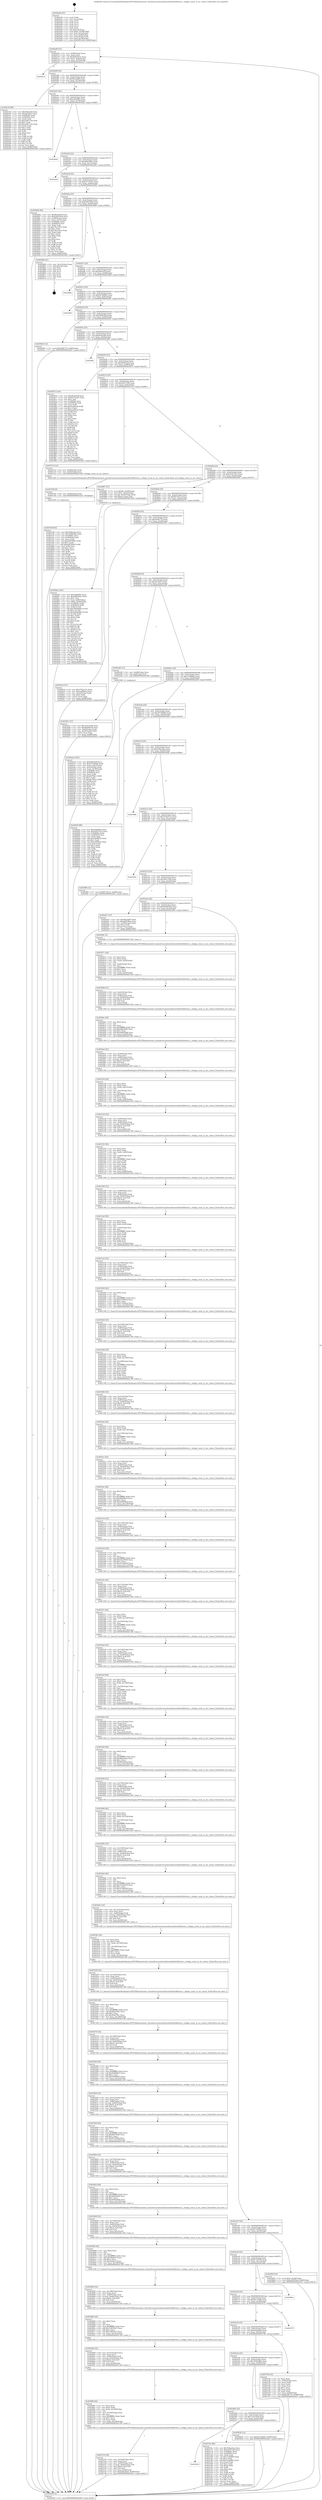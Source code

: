 digraph "0x402a40" {
  label = "0x402a40 (/mnt/c/Users/mathe/Desktop/tcc/POCII/binaries/extr_linuxdriversnetwirelessinteliwlwifidvmtx.c_iwlagn_count_tx_err_status_Final-ollvm.out::main(0))"
  labelloc = "t"
  node[shape=record]

  Entry [label="",width=0.3,height=0.3,shape=circle,fillcolor=black,style=filled]
  "0x402a6f" [label="{
     0x402a6f [23]\l
     | [instrs]\l
     &nbsp;&nbsp;0x402a6f \<+3\>: mov -0x68(%rbp),%eax\l
     &nbsp;&nbsp;0x402a72 \<+2\>: mov %eax,%ecx\l
     &nbsp;&nbsp;0x402a74 \<+6\>: sub $0x9d042b3c,%ecx\l
     &nbsp;&nbsp;0x402a7a \<+3\>: mov %eax,-0x6c(%rbp)\l
     &nbsp;&nbsp;0x402a7d \<+3\>: mov %ecx,-0x70(%rbp)\l
     &nbsp;&nbsp;0x402a80 \<+6\>: je 0000000000402e31 \<main+0x3f1\>\l
  }"]
  "0x402e31" [label="{
     0x402e31\l
  }", style=dashed]
  "0x402a86" [label="{
     0x402a86 [22]\l
     | [instrs]\l
     &nbsp;&nbsp;0x402a86 \<+5\>: jmp 0000000000402a8b \<main+0x4b\>\l
     &nbsp;&nbsp;0x402a8b \<+3\>: mov -0x6c(%rbp),%eax\l
     &nbsp;&nbsp;0x402a8e \<+5\>: sub $0x9fcead85,%eax\l
     &nbsp;&nbsp;0x402a93 \<+3\>: mov %eax,-0x74(%rbp)\l
     &nbsp;&nbsp;0x402a96 \<+6\>: je 0000000000402e3d \<main+0x3fd\>\l
  }"]
  Exit [label="",width=0.3,height=0.3,shape=circle,fillcolor=black,style=filled,peripheries=2]
  "0x402e3d" [label="{
     0x402e3d [88]\l
     | [instrs]\l
     &nbsp;&nbsp;0x402e3d \<+5\>: mov $0xb5fecb5f,%eax\l
     &nbsp;&nbsp;0x402e42 \<+5\>: mov $0xad7deb7,%ecx\l
     &nbsp;&nbsp;0x402e47 \<+7\>: mov 0x40606c,%edx\l
     &nbsp;&nbsp;0x402e4e \<+7\>: mov 0x406054,%esi\l
     &nbsp;&nbsp;0x402e55 \<+2\>: mov %edx,%edi\l
     &nbsp;&nbsp;0x402e57 \<+6\>: sub $0x2e6e7c34,%edi\l
     &nbsp;&nbsp;0x402e5d \<+3\>: sub $0x1,%edi\l
     &nbsp;&nbsp;0x402e60 \<+6\>: add $0x2e6e7c34,%edi\l
     &nbsp;&nbsp;0x402e66 \<+3\>: imul %edi,%edx\l
     &nbsp;&nbsp;0x402e69 \<+3\>: and $0x1,%edx\l
     &nbsp;&nbsp;0x402e6c \<+3\>: cmp $0x0,%edx\l
     &nbsp;&nbsp;0x402e6f \<+4\>: sete %r8b\l
     &nbsp;&nbsp;0x402e73 \<+3\>: cmp $0xa,%esi\l
     &nbsp;&nbsp;0x402e76 \<+4\>: setl %r9b\l
     &nbsp;&nbsp;0x402e7a \<+3\>: mov %r8b,%r10b\l
     &nbsp;&nbsp;0x402e7d \<+3\>: and %r9b,%r10b\l
     &nbsp;&nbsp;0x402e80 \<+3\>: xor %r9b,%r8b\l
     &nbsp;&nbsp;0x402e83 \<+3\>: or %r8b,%r10b\l
     &nbsp;&nbsp;0x402e86 \<+4\>: test $0x1,%r10b\l
     &nbsp;&nbsp;0x402e8a \<+3\>: cmovne %ecx,%eax\l
     &nbsp;&nbsp;0x402e8d \<+3\>: mov %eax,-0x68(%rbp)\l
     &nbsp;&nbsp;0x402e90 \<+5\>: jmp 0000000000403a03 \<main+0xfc3\>\l
  }"]
  "0x402a9c" [label="{
     0x402a9c [22]\l
     | [instrs]\l
     &nbsp;&nbsp;0x402a9c \<+5\>: jmp 0000000000402aa1 \<main+0x61\>\l
     &nbsp;&nbsp;0x402aa1 \<+3\>: mov -0x6c(%rbp),%eax\l
     &nbsp;&nbsp;0x402aa4 \<+5\>: sub $0xa36a96fc,%eax\l
     &nbsp;&nbsp;0x402aa9 \<+3\>: mov %eax,-0x78(%rbp)\l
     &nbsp;&nbsp;0x402aac \<+6\>: je 00000000004039a9 \<main+0xf69\>\l
  }"]
  "0x4037d9" [label="{
     0x4037d9 [93]\l
     | [instrs]\l
     &nbsp;&nbsp;0x4037d9 \<+5\>: mov $0x358ea5ea,%esi\l
     &nbsp;&nbsp;0x4037de \<+5\>: mov $0x78d9e9b4,%eax\l
     &nbsp;&nbsp;0x4037e3 \<+7\>: mov 0x40606c,%ecx\l
     &nbsp;&nbsp;0x4037ea \<+7\>: mov 0x406054,%edx\l
     &nbsp;&nbsp;0x4037f1 \<+3\>: mov %ecx,%r8d\l
     &nbsp;&nbsp;0x4037f4 \<+7\>: sub $0x6a979483,%r8d\l
     &nbsp;&nbsp;0x4037fb \<+4\>: sub $0x1,%r8d\l
     &nbsp;&nbsp;0x4037ff \<+7\>: add $0x6a979483,%r8d\l
     &nbsp;&nbsp;0x403806 \<+4\>: imul %r8d,%ecx\l
     &nbsp;&nbsp;0x40380a \<+3\>: and $0x1,%ecx\l
     &nbsp;&nbsp;0x40380d \<+3\>: cmp $0x0,%ecx\l
     &nbsp;&nbsp;0x403810 \<+4\>: sete %r9b\l
     &nbsp;&nbsp;0x403814 \<+3\>: cmp $0xa,%edx\l
     &nbsp;&nbsp;0x403817 \<+4\>: setl %r10b\l
     &nbsp;&nbsp;0x40381b \<+3\>: mov %r9b,%r11b\l
     &nbsp;&nbsp;0x40381e \<+3\>: and %r10b,%r11b\l
     &nbsp;&nbsp;0x403821 \<+3\>: xor %r10b,%r9b\l
     &nbsp;&nbsp;0x403824 \<+3\>: or %r9b,%r11b\l
     &nbsp;&nbsp;0x403827 \<+4\>: test $0x1,%r11b\l
     &nbsp;&nbsp;0x40382b \<+3\>: cmovne %eax,%esi\l
     &nbsp;&nbsp;0x40382e \<+3\>: mov %esi,-0x68(%rbp)\l
     &nbsp;&nbsp;0x403831 \<+5\>: jmp 0000000000403a03 \<main+0xfc3\>\l
  }"]
  "0x4039a9" [label="{
     0x4039a9\l
  }", style=dashed]
  "0x402ab2" [label="{
     0x402ab2 [22]\l
     | [instrs]\l
     &nbsp;&nbsp;0x402ab2 \<+5\>: jmp 0000000000402ab7 \<main+0x77\>\l
     &nbsp;&nbsp;0x402ab7 \<+3\>: mov -0x6c(%rbp),%eax\l
     &nbsp;&nbsp;0x402aba \<+5\>: sub $0xa68199ac,%eax\l
     &nbsp;&nbsp;0x402abf \<+3\>: mov %eax,-0x7c(%rbp)\l
     &nbsp;&nbsp;0x402ac2 \<+6\>: je 0000000000402d42 \<main+0x302\>\l
  }"]
  "0x4037d0" [label="{
     0x4037d0 [9]\l
     | [instrs]\l
     &nbsp;&nbsp;0x4037d0 \<+4\>: mov -0x60(%rbp),%rdi\l
     &nbsp;&nbsp;0x4037d4 \<+5\>: call 0000000000401030 \<free@plt\>\l
     | [calls]\l
     &nbsp;&nbsp;0x401030 \{1\} (unknown)\l
  }"]
  "0x402d42" [label="{
     0x402d42\l
  }", style=dashed]
  "0x402ac8" [label="{
     0x402ac8 [22]\l
     | [instrs]\l
     &nbsp;&nbsp;0x402ac8 \<+5\>: jmp 0000000000402acd \<main+0x8d\>\l
     &nbsp;&nbsp;0x402acd \<+3\>: mov -0x6c(%rbp),%eax\l
     &nbsp;&nbsp;0x402ad0 \<+5\>: sub $0xb371bc97,%eax\l
     &nbsp;&nbsp;0x402ad5 \<+3\>: mov %eax,-0x80(%rbp)\l
     &nbsp;&nbsp;0x402ad8 \<+6\>: je 0000000000403902 \<main+0xec2\>\l
  }"]
  "0x402d1d" [label="{
     0x402d1d\l
  }", style=dashed]
  "0x403902" [label="{
     0x403902 [94]\l
     | [instrs]\l
     &nbsp;&nbsp;0x403902 \<+5\>: mov $0xdfc4a548,%eax\l
     &nbsp;&nbsp;0x403907 \<+5\>: mov $0xb56d79e0,%ecx\l
     &nbsp;&nbsp;0x40390c \<+3\>: mov -0x38(%rbp),%edx\l
     &nbsp;&nbsp;0x40390f \<+3\>: mov %edx,-0x2c(%rbp)\l
     &nbsp;&nbsp;0x403912 \<+7\>: mov 0x40606c,%edx\l
     &nbsp;&nbsp;0x403919 \<+7\>: mov 0x406054,%esi\l
     &nbsp;&nbsp;0x403920 \<+2\>: mov %edx,%edi\l
     &nbsp;&nbsp;0x403922 \<+6\>: sub $0x76c1d53c,%edi\l
     &nbsp;&nbsp;0x403928 \<+3\>: sub $0x1,%edi\l
     &nbsp;&nbsp;0x40392b \<+6\>: add $0x76c1d53c,%edi\l
     &nbsp;&nbsp;0x403931 \<+3\>: imul %edi,%edx\l
     &nbsp;&nbsp;0x403934 \<+3\>: and $0x1,%edx\l
     &nbsp;&nbsp;0x403937 \<+3\>: cmp $0x0,%edx\l
     &nbsp;&nbsp;0x40393a \<+4\>: sete %r8b\l
     &nbsp;&nbsp;0x40393e \<+3\>: cmp $0xa,%esi\l
     &nbsp;&nbsp;0x403941 \<+4\>: setl %r9b\l
     &nbsp;&nbsp;0x403945 \<+3\>: mov %r8b,%r10b\l
     &nbsp;&nbsp;0x403948 \<+3\>: and %r9b,%r10b\l
     &nbsp;&nbsp;0x40394b \<+3\>: xor %r9b,%r8b\l
     &nbsp;&nbsp;0x40394e \<+3\>: or %r8b,%r10b\l
     &nbsp;&nbsp;0x403951 \<+4\>: test $0x1,%r10b\l
     &nbsp;&nbsp;0x403955 \<+3\>: cmovne %ecx,%eax\l
     &nbsp;&nbsp;0x403958 \<+3\>: mov %eax,-0x68(%rbp)\l
     &nbsp;&nbsp;0x40395b \<+5\>: jmp 0000000000403a03 \<main+0xfc3\>\l
  }"]
  "0x402ade" [label="{
     0x402ade [25]\l
     | [instrs]\l
     &nbsp;&nbsp;0x402ade \<+5\>: jmp 0000000000402ae3 \<main+0xa3\>\l
     &nbsp;&nbsp;0x402ae3 \<+3\>: mov -0x6c(%rbp),%eax\l
     &nbsp;&nbsp;0x402ae6 \<+5\>: sub $0xb56d79e0,%eax\l
     &nbsp;&nbsp;0x402aeb \<+6\>: mov %eax,-0x84(%rbp)\l
     &nbsp;&nbsp;0x402af1 \<+6\>: je 0000000000403960 \<main+0xf20\>\l
  }"]
  "0x40376c" [label="{
     0x40376c [88]\l
     | [instrs]\l
     &nbsp;&nbsp;0x40376c \<+5\>: mov $0x358ea5ea,%eax\l
     &nbsp;&nbsp;0x403771 \<+5\>: mov $0xe8557c80,%ecx\l
     &nbsp;&nbsp;0x403776 \<+7\>: mov 0x40606c,%edx\l
     &nbsp;&nbsp;0x40377d \<+7\>: mov 0x406054,%esi\l
     &nbsp;&nbsp;0x403784 \<+2\>: mov %edx,%edi\l
     &nbsp;&nbsp;0x403786 \<+6\>: sub $0x37ab9f63,%edi\l
     &nbsp;&nbsp;0x40378c \<+3\>: sub $0x1,%edi\l
     &nbsp;&nbsp;0x40378f \<+6\>: add $0x37ab9f63,%edi\l
     &nbsp;&nbsp;0x403795 \<+3\>: imul %edi,%edx\l
     &nbsp;&nbsp;0x403798 \<+3\>: and $0x1,%edx\l
     &nbsp;&nbsp;0x40379b \<+3\>: cmp $0x0,%edx\l
     &nbsp;&nbsp;0x40379e \<+4\>: sete %r8b\l
     &nbsp;&nbsp;0x4037a2 \<+3\>: cmp $0xa,%esi\l
     &nbsp;&nbsp;0x4037a5 \<+4\>: setl %r9b\l
     &nbsp;&nbsp;0x4037a9 \<+3\>: mov %r8b,%r10b\l
     &nbsp;&nbsp;0x4037ac \<+3\>: and %r9b,%r10b\l
     &nbsp;&nbsp;0x4037af \<+3\>: xor %r9b,%r8b\l
     &nbsp;&nbsp;0x4037b2 \<+3\>: or %r8b,%r10b\l
     &nbsp;&nbsp;0x4037b5 \<+4\>: test $0x1,%r10b\l
     &nbsp;&nbsp;0x4037b9 \<+3\>: cmovne %ecx,%eax\l
     &nbsp;&nbsp;0x4037bc \<+3\>: mov %eax,-0x68(%rbp)\l
     &nbsp;&nbsp;0x4037bf \<+5\>: jmp 0000000000403a03 \<main+0xfc3\>\l
  }"]
  "0x403960" [label="{
     0x403960 [21]\l
     | [instrs]\l
     &nbsp;&nbsp;0x403960 \<+3\>: mov -0x2c(%rbp),%eax\l
     &nbsp;&nbsp;0x403963 \<+7\>: add $0x148,%rsp\l
     &nbsp;&nbsp;0x40396a \<+1\>: pop %rbx\l
     &nbsp;&nbsp;0x40396b \<+2\>: pop %r12\l
     &nbsp;&nbsp;0x40396d \<+2\>: pop %r13\l
     &nbsp;&nbsp;0x40396f \<+2\>: pop %r14\l
     &nbsp;&nbsp;0x403971 \<+2\>: pop %r15\l
     &nbsp;&nbsp;0x403973 \<+1\>: pop %rbp\l
     &nbsp;&nbsp;0x403974 \<+1\>: ret\l
  }"]
  "0x402af7" [label="{
     0x402af7 [25]\l
     | [instrs]\l
     &nbsp;&nbsp;0x402af7 \<+5\>: jmp 0000000000402afc \<main+0xbc\>\l
     &nbsp;&nbsp;0x402afc \<+3\>: mov -0x6c(%rbp),%eax\l
     &nbsp;&nbsp;0x402aff \<+5\>: sub $0xb5fecb5f,%eax\l
     &nbsp;&nbsp;0x402b04 \<+6\>: mov %eax,-0x88(%rbp)\l
     &nbsp;&nbsp;0x402b0a \<+6\>: je 000000000040398d \<main+0xf4d\>\l
  }"]
  "0x402d04" [label="{
     0x402d04 [25]\l
     | [instrs]\l
     &nbsp;&nbsp;0x402d04 \<+5\>: jmp 0000000000402d09 \<main+0x2c9\>\l
     &nbsp;&nbsp;0x402d09 \<+3\>: mov -0x6c(%rbp),%eax\l
     &nbsp;&nbsp;0x402d0c \<+5\>: sub $0x7e3210e8,%eax\l
     &nbsp;&nbsp;0x402d11 \<+6\>: mov %eax,-0xdc(%rbp)\l
     &nbsp;&nbsp;0x402d17 \<+6\>: je 000000000040376c \<main+0xd2c\>\l
  }"]
  "0x40398d" [label="{
     0x40398d\l
  }", style=dashed]
  "0x402b10" [label="{
     0x402b10 [25]\l
     | [instrs]\l
     &nbsp;&nbsp;0x402b10 \<+5\>: jmp 0000000000402b15 \<main+0xd5\>\l
     &nbsp;&nbsp;0x402b15 \<+3\>: mov -0x6c(%rbp),%eax\l
     &nbsp;&nbsp;0x402b18 \<+5\>: sub $0xd27b8065,%eax\l
     &nbsp;&nbsp;0x402b1d \<+6\>: mov %eax,-0x8c(%rbp)\l
     &nbsp;&nbsp;0x402b23 \<+6\>: je 0000000000402d95 \<main+0x355\>\l
  }"]
  "0x403836" [label="{
     0x403836 [12]\l
     | [instrs]\l
     &nbsp;&nbsp;0x403836 \<+7\>: movl $0x637a6693,-0x68(%rbp)\l
     &nbsp;&nbsp;0x40383d \<+5\>: jmp 0000000000403a03 \<main+0xfc3\>\l
  }"]
  "0x402d95" [label="{
     0x402d95\l
  }", style=dashed]
  "0x402b29" [label="{
     0x402b29 [25]\l
     | [instrs]\l
     &nbsp;&nbsp;0x402b29 \<+5\>: jmp 0000000000402b2e \<main+0xee\>\l
     &nbsp;&nbsp;0x402b2e \<+3\>: mov -0x6c(%rbp),%eax\l
     &nbsp;&nbsp;0x402b31 \<+5\>: sub $0xd4f6e9e0,%eax\l
     &nbsp;&nbsp;0x402b36 \<+6\>: mov %eax,-0x90(%rbp)\l
     &nbsp;&nbsp;0x402b3c \<+6\>: je 0000000000403045 \<main+0x605\>\l
  }"]
  "0x402ceb" [label="{
     0x402ceb [25]\l
     | [instrs]\l
     &nbsp;&nbsp;0x402ceb \<+5\>: jmp 0000000000402cf0 \<main+0x2b0\>\l
     &nbsp;&nbsp;0x402cf0 \<+3\>: mov -0x6c(%rbp),%eax\l
     &nbsp;&nbsp;0x402cf3 \<+5\>: sub $0x78d9e9b4,%eax\l
     &nbsp;&nbsp;0x402cf8 \<+6\>: mov %eax,-0xd8(%rbp)\l
     &nbsp;&nbsp;0x402cfe \<+6\>: je 0000000000403836 \<main+0xdf6\>\l
  }"]
  "0x403045" [label="{
     0x403045 [12]\l
     | [instrs]\l
     &nbsp;&nbsp;0x403045 \<+7\>: movl $0xfe5fb776,-0x68(%rbp)\l
     &nbsp;&nbsp;0x40304c \<+5\>: jmp 0000000000403a03 \<main+0xfc3\>\l
  }"]
  "0x402b42" [label="{
     0x402b42 [25]\l
     | [instrs]\l
     &nbsp;&nbsp;0x402b42 \<+5\>: jmp 0000000000402b47 \<main+0x107\>\l
     &nbsp;&nbsp;0x402b47 \<+3\>: mov -0x6c(%rbp),%eax\l
     &nbsp;&nbsp;0x402b4a \<+5\>: sub $0xdfc4a548,%eax\l
     &nbsp;&nbsp;0x402b4f \<+6\>: mov %eax,-0x94(%rbp)\l
     &nbsp;&nbsp;0x402b55 \<+6\>: je 00000000004039fc \<main+0xfbc\>\l
  }"]
  "0x40374b" [label="{
     0x40374b [33]\l
     | [instrs]\l
     &nbsp;&nbsp;0x40374b \<+2\>: xor %eax,%eax\l
     &nbsp;&nbsp;0x40374d \<+3\>: mov -0x64(%rbp),%ecx\l
     &nbsp;&nbsp;0x403750 \<+2\>: mov %eax,%edx\l
     &nbsp;&nbsp;0x403752 \<+2\>: sub %ecx,%edx\l
     &nbsp;&nbsp;0x403754 \<+2\>: mov %eax,%ecx\l
     &nbsp;&nbsp;0x403756 \<+3\>: sub $0x1,%ecx\l
     &nbsp;&nbsp;0x403759 \<+2\>: add %ecx,%edx\l
     &nbsp;&nbsp;0x40375b \<+2\>: sub %edx,%eax\l
     &nbsp;&nbsp;0x40375d \<+3\>: mov %eax,-0x64(%rbp)\l
     &nbsp;&nbsp;0x403760 \<+7\>: movl $0xfe5fb776,-0x68(%rbp)\l
     &nbsp;&nbsp;0x403767 \<+5\>: jmp 0000000000403a03 \<main+0xfc3\>\l
  }"]
  "0x4039fc" [label="{
     0x4039fc\l
  }", style=dashed]
  "0x402b5b" [label="{
     0x402b5b [25]\l
     | [instrs]\l
     &nbsp;&nbsp;0x402b5b \<+5\>: jmp 0000000000402b60 \<main+0x120\>\l
     &nbsp;&nbsp;0x402b60 \<+3\>: mov -0x6c(%rbp),%eax\l
     &nbsp;&nbsp;0x402b63 \<+5\>: sub $0xe84593ed,%eax\l
     &nbsp;&nbsp;0x402b68 \<+6\>: mov %eax,-0x98(%rbp)\l
     &nbsp;&nbsp;0x402b6e \<+6\>: je 0000000000403872 \<main+0xe32\>\l
  }"]
  "0x402cd2" [label="{
     0x402cd2 [25]\l
     | [instrs]\l
     &nbsp;&nbsp;0x402cd2 \<+5\>: jmp 0000000000402cd7 \<main+0x297\>\l
     &nbsp;&nbsp;0x402cd7 \<+3\>: mov -0x6c(%rbp),%eax\l
     &nbsp;&nbsp;0x402cda \<+5\>: sub $0x6e8ad0e8,%eax\l
     &nbsp;&nbsp;0x402cdf \<+6\>: mov %eax,-0xd4(%rbp)\l
     &nbsp;&nbsp;0x402ce5 \<+6\>: je 000000000040374b \<main+0xd0b\>\l
  }"]
  "0x403872" [label="{
     0x403872 [144]\l
     | [instrs]\l
     &nbsp;&nbsp;0x403872 \<+5\>: mov $0xdfc4a548,%eax\l
     &nbsp;&nbsp;0x403877 \<+5\>: mov $0xb371bc97,%ecx\l
     &nbsp;&nbsp;0x40387c \<+2\>: mov $0x1,%dl\l
     &nbsp;&nbsp;0x40387e \<+7\>: mov 0x40606c,%esi\l
     &nbsp;&nbsp;0x403885 \<+7\>: mov 0x406054,%edi\l
     &nbsp;&nbsp;0x40388c \<+3\>: mov %esi,%r8d\l
     &nbsp;&nbsp;0x40388f \<+7\>: add $0x42e8f1e9,%r8d\l
     &nbsp;&nbsp;0x403896 \<+4\>: sub $0x1,%r8d\l
     &nbsp;&nbsp;0x40389a \<+7\>: sub $0x42e8f1e9,%r8d\l
     &nbsp;&nbsp;0x4038a1 \<+4\>: imul %r8d,%esi\l
     &nbsp;&nbsp;0x4038a5 \<+3\>: and $0x1,%esi\l
     &nbsp;&nbsp;0x4038a8 \<+3\>: cmp $0x0,%esi\l
     &nbsp;&nbsp;0x4038ab \<+4\>: sete %r9b\l
     &nbsp;&nbsp;0x4038af \<+3\>: cmp $0xa,%edi\l
     &nbsp;&nbsp;0x4038b2 \<+4\>: setl %r10b\l
     &nbsp;&nbsp;0x4038b6 \<+3\>: mov %r9b,%r11b\l
     &nbsp;&nbsp;0x4038b9 \<+4\>: xor $0xff,%r11b\l
     &nbsp;&nbsp;0x4038bd \<+3\>: mov %r10b,%bl\l
     &nbsp;&nbsp;0x4038c0 \<+3\>: xor $0xff,%bl\l
     &nbsp;&nbsp;0x4038c3 \<+3\>: xor $0x1,%dl\l
     &nbsp;&nbsp;0x4038c6 \<+3\>: mov %r11b,%r14b\l
     &nbsp;&nbsp;0x4038c9 \<+4\>: and $0xff,%r14b\l
     &nbsp;&nbsp;0x4038cd \<+3\>: and %dl,%r9b\l
     &nbsp;&nbsp;0x4038d0 \<+3\>: mov %bl,%r15b\l
     &nbsp;&nbsp;0x4038d3 \<+4\>: and $0xff,%r15b\l
     &nbsp;&nbsp;0x4038d7 \<+3\>: and %dl,%r10b\l
     &nbsp;&nbsp;0x4038da \<+3\>: or %r9b,%r14b\l
     &nbsp;&nbsp;0x4038dd \<+3\>: or %r10b,%r15b\l
     &nbsp;&nbsp;0x4038e0 \<+3\>: xor %r15b,%r14b\l
     &nbsp;&nbsp;0x4038e3 \<+3\>: or %bl,%r11b\l
     &nbsp;&nbsp;0x4038e6 \<+4\>: xor $0xff,%r11b\l
     &nbsp;&nbsp;0x4038ea \<+3\>: or $0x1,%dl\l
     &nbsp;&nbsp;0x4038ed \<+3\>: and %dl,%r11b\l
     &nbsp;&nbsp;0x4038f0 \<+3\>: or %r11b,%r14b\l
     &nbsp;&nbsp;0x4038f3 \<+4\>: test $0x1,%r14b\l
     &nbsp;&nbsp;0x4038f7 \<+3\>: cmovne %ecx,%eax\l
     &nbsp;&nbsp;0x4038fa \<+3\>: mov %eax,-0x68(%rbp)\l
     &nbsp;&nbsp;0x4038fd \<+5\>: jmp 0000000000403a03 \<main+0xfc3\>\l
  }"]
  "0x402b74" [label="{
     0x402b74 [25]\l
     | [instrs]\l
     &nbsp;&nbsp;0x402b74 \<+5\>: jmp 0000000000402b79 \<main+0x139\>\l
     &nbsp;&nbsp;0x402b79 \<+3\>: mov -0x6c(%rbp),%eax\l
     &nbsp;&nbsp;0x402b7c \<+5\>: sub $0xe8557c80,%eax\l
     &nbsp;&nbsp;0x402b81 \<+6\>: mov %eax,-0x9c(%rbp)\l
     &nbsp;&nbsp;0x402b87 \<+6\>: je 00000000004037c4 \<main+0xd84\>\l
  }"]
  "0x403975" [label="{
     0x403975\l
  }", style=dashed]
  "0x4037c4" [label="{
     0x4037c4 [12]\l
     | [instrs]\l
     &nbsp;&nbsp;0x4037c4 \<+4\>: mov -0x60(%rbp),%rdi\l
     &nbsp;&nbsp;0x4037c8 \<+3\>: mov -0x50(%rbp),%esi\l
     &nbsp;&nbsp;0x4037cb \<+5\>: call 0000000000401240 \<iwlagn_count_tx_err_status\>\l
     | [calls]\l
     &nbsp;&nbsp;0x401240 \{1\} (/mnt/c/Users/mathe/Desktop/tcc/POCII/binaries/extr_linuxdriversnetwirelessinteliwlwifidvmtx.c_iwlagn_count_tx_err_status_Final-ollvm.out::iwlagn_count_tx_err_status)\l
  }"]
  "0x402b8d" [label="{
     0x402b8d [25]\l
     | [instrs]\l
     &nbsp;&nbsp;0x402b8d \<+5\>: jmp 0000000000402b92 \<main+0x152\>\l
     &nbsp;&nbsp;0x402b92 \<+3\>: mov -0x6c(%rbp),%eax\l
     &nbsp;&nbsp;0x402b95 \<+5\>: sub $0xe9241253,%eax\l
     &nbsp;&nbsp;0x402b9a \<+6\>: mov %eax,-0xa0(%rbp)\l
     &nbsp;&nbsp;0x402ba0 \<+6\>: je 0000000000402f87 \<main+0x547\>\l
  }"]
  "0x402cb9" [label="{
     0x402cb9 [25]\l
     | [instrs]\l
     &nbsp;&nbsp;0x402cb9 \<+5\>: jmp 0000000000402cbe \<main+0x27e\>\l
     &nbsp;&nbsp;0x402cbe \<+3\>: mov -0x6c(%rbp),%eax\l
     &nbsp;&nbsp;0x402cc1 \<+5\>: sub $0x6dc1c4db,%eax\l
     &nbsp;&nbsp;0x402cc6 \<+6\>: mov %eax,-0xd0(%rbp)\l
     &nbsp;&nbsp;0x402ccc \<+6\>: je 0000000000403975 \<main+0xf35\>\l
  }"]
  "0x402f87" [label="{
     0x402f87 [27]\l
     | [instrs]\l
     &nbsp;&nbsp;0x402f87 \<+7\>: movl $0x64,-0x50(%rbp)\l
     &nbsp;&nbsp;0x402f8e \<+7\>: movl $0x1,-0x54(%rbp)\l
     &nbsp;&nbsp;0x402f95 \<+4\>: movslq -0x54(%rbp),%rax\l
     &nbsp;&nbsp;0x402f99 \<+4\>: imul $0x5c,%rax,%rdi\l
     &nbsp;&nbsp;0x402f9d \<+5\>: call 0000000000401050 \<malloc@plt\>\l
     | [calls]\l
     &nbsp;&nbsp;0x401050 \{1\} (unknown)\l
  }"]
  "0x402ba6" [label="{
     0x402ba6 [25]\l
     | [instrs]\l
     &nbsp;&nbsp;0x402ba6 \<+5\>: jmp 0000000000402bab \<main+0x16b\>\l
     &nbsp;&nbsp;0x402bab \<+3\>: mov -0x6c(%rbp),%eax\l
     &nbsp;&nbsp;0x402bae \<+5\>: sub $0xf6719a13,%eax\l
     &nbsp;&nbsp;0x402bb3 \<+6\>: mov %eax,-0xa4(%rbp)\l
     &nbsp;&nbsp;0x402bb9 \<+6\>: je 0000000000402f14 \<main+0x4d4\>\l
  }"]
  "0x40384e" [label="{
     0x40384e\l
  }", style=dashed]
  "0x402f14" [label="{
     0x402f14 [27]\l
     | [instrs]\l
     &nbsp;&nbsp;0x402f14 \<+5\>: mov $0x3702e71e,%eax\l
     &nbsp;&nbsp;0x402f19 \<+5\>: mov $0x1e08f60a,%ecx\l
     &nbsp;&nbsp;0x402f1e \<+3\>: mov -0x30(%rbp),%edx\l
     &nbsp;&nbsp;0x402f21 \<+3\>: cmp $0x0,%edx\l
     &nbsp;&nbsp;0x402f24 \<+3\>: cmove %ecx,%eax\l
     &nbsp;&nbsp;0x402f27 \<+3\>: mov %eax,-0x68(%rbp)\l
     &nbsp;&nbsp;0x402f2a \<+5\>: jmp 0000000000403a03 \<main+0xfc3\>\l
  }"]
  "0x402bbf" [label="{
     0x402bbf [25]\l
     | [instrs]\l
     &nbsp;&nbsp;0x402bbf \<+5\>: jmp 0000000000402bc4 \<main+0x184\>\l
     &nbsp;&nbsp;0x402bc4 \<+3\>: mov -0x6c(%rbp),%eax\l
     &nbsp;&nbsp;0x402bc7 \<+5\>: sub $0xfe5fb776,%eax\l
     &nbsp;&nbsp;0x402bcc \<+6\>: mov %eax,-0xa8(%rbp)\l
     &nbsp;&nbsp;0x402bd2 \<+6\>: je 0000000000403051 \<main+0x611\>\l
  }"]
  "0x402ca0" [label="{
     0x402ca0 [25]\l
     | [instrs]\l
     &nbsp;&nbsp;0x402ca0 \<+5\>: jmp 0000000000402ca5 \<main+0x265\>\l
     &nbsp;&nbsp;0x402ca5 \<+3\>: mov -0x6c(%rbp),%eax\l
     &nbsp;&nbsp;0x402ca8 \<+5\>: sub $0x6c740196,%eax\l
     &nbsp;&nbsp;0x402cad \<+6\>: mov %eax,-0xcc(%rbp)\l
     &nbsp;&nbsp;0x402cb3 \<+6\>: je 000000000040384e \<main+0xe0e\>\l
  }"]
  "0x403051" [label="{
     0x403051 [27]\l
     | [instrs]\l
     &nbsp;&nbsp;0x403051 \<+5\>: mov $0x7e3210e8,%eax\l
     &nbsp;&nbsp;0x403056 \<+5\>: mov $0x60846536,%ecx\l
     &nbsp;&nbsp;0x40305b \<+3\>: mov -0x64(%rbp),%edx\l
     &nbsp;&nbsp;0x40305e \<+3\>: cmp -0x54(%rbp),%edx\l
     &nbsp;&nbsp;0x403061 \<+3\>: cmovl %ecx,%eax\l
     &nbsp;&nbsp;0x403064 \<+3\>: mov %eax,-0x68(%rbp)\l
     &nbsp;&nbsp;0x403067 \<+5\>: jmp 0000000000403a03 \<main+0xfc3\>\l
  }"]
  "0x402bd8" [label="{
     0x402bd8 [25]\l
     | [instrs]\l
     &nbsp;&nbsp;0x402bd8 \<+5\>: jmp 0000000000402bdd \<main+0x19d\>\l
     &nbsp;&nbsp;0x402bdd \<+3\>: mov -0x6c(%rbp),%eax\l
     &nbsp;&nbsp;0x402be0 \<+5\>: sub $0xad7deb7,%eax\l
     &nbsp;&nbsp;0x402be5 \<+6\>: mov %eax,-0xac(%rbp)\l
     &nbsp;&nbsp;0x402beb \<+6\>: je 0000000000402e95 \<main+0x455\>\l
  }"]
  "0x40385f" [label="{
     0x40385f [19]\l
     | [instrs]\l
     &nbsp;&nbsp;0x40385f \<+7\>: movl $0x0,-0x38(%rbp)\l
     &nbsp;&nbsp;0x403866 \<+7\>: movl $0xe84593ed,-0x68(%rbp)\l
     &nbsp;&nbsp;0x40386d \<+5\>: jmp 0000000000403a03 \<main+0xfc3\>\l
  }"]
  "0x402e95" [label="{
     0x402e95 [13]\l
     | [instrs]\l
     &nbsp;&nbsp;0x402e95 \<+4\>: mov -0x48(%rbp),%rax\l
     &nbsp;&nbsp;0x402e99 \<+4\>: mov 0x8(%rax),%rdi\l
     &nbsp;&nbsp;0x402e9d \<+5\>: call 0000000000401060 \<atoi@plt\>\l
     | [calls]\l
     &nbsp;&nbsp;0x401060 \{1\} (unknown)\l
  }"]
  "0x402bf1" [label="{
     0x402bf1 [25]\l
     | [instrs]\l
     &nbsp;&nbsp;0x402bf1 \<+5\>: jmp 0000000000402bf6 \<main+0x1b6\>\l
     &nbsp;&nbsp;0x402bf6 \<+3\>: mov -0x6c(%rbp),%eax\l
     &nbsp;&nbsp;0x402bf9 \<+5\>: sub $0x1e08f60a,%eax\l
     &nbsp;&nbsp;0x402bfe \<+6\>: mov %eax,-0xb0(%rbp)\l
     &nbsp;&nbsp;0x402c04 \<+6\>: je 0000000000402f2f \<main+0x4ef\>\l
  }"]
  "0x403724" [label="{
     0x403724 [39]\l
     | [instrs]\l
     &nbsp;&nbsp;0x403724 \<+6\>: mov -0x164(%rbp),%ecx\l
     &nbsp;&nbsp;0x40372a \<+3\>: imul %eax,%ecx\l
     &nbsp;&nbsp;0x40372d \<+4\>: mov -0x60(%rbp),%rdi\l
     &nbsp;&nbsp;0x403731 \<+4\>: movslq -0x64(%rbp),%r8\l
     &nbsp;&nbsp;0x403735 \<+4\>: imul $0x5c,%r8,%r8\l
     &nbsp;&nbsp;0x403739 \<+3\>: add %r8,%rdi\l
     &nbsp;&nbsp;0x40373c \<+3\>: mov %ecx,0x58(%rdi)\l
     &nbsp;&nbsp;0x40373f \<+7\>: movl $0x6e8ad0e8,-0x68(%rbp)\l
     &nbsp;&nbsp;0x403746 \<+5\>: jmp 0000000000403a03 \<main+0xfc3\>\l
  }"]
  "0x402f2f" [label="{
     0x402f2f [88]\l
     | [instrs]\l
     &nbsp;&nbsp;0x402f2f \<+5\>: mov $0xa36a96fc,%eax\l
     &nbsp;&nbsp;0x402f34 \<+5\>: mov $0xe9241253,%ecx\l
     &nbsp;&nbsp;0x402f39 \<+7\>: mov 0x40606c,%edx\l
     &nbsp;&nbsp;0x402f40 \<+7\>: mov 0x406054,%esi\l
     &nbsp;&nbsp;0x402f47 \<+2\>: mov %edx,%edi\l
     &nbsp;&nbsp;0x402f49 \<+6\>: add $0xc440fb22,%edi\l
     &nbsp;&nbsp;0x402f4f \<+3\>: sub $0x1,%edi\l
     &nbsp;&nbsp;0x402f52 \<+6\>: sub $0xc440fb22,%edi\l
     &nbsp;&nbsp;0x402f58 \<+3\>: imul %edi,%edx\l
     &nbsp;&nbsp;0x402f5b \<+3\>: and $0x1,%edx\l
     &nbsp;&nbsp;0x402f5e \<+3\>: cmp $0x0,%edx\l
     &nbsp;&nbsp;0x402f61 \<+4\>: sete %r8b\l
     &nbsp;&nbsp;0x402f65 \<+3\>: cmp $0xa,%esi\l
     &nbsp;&nbsp;0x402f68 \<+4\>: setl %r9b\l
     &nbsp;&nbsp;0x402f6c \<+3\>: mov %r8b,%r10b\l
     &nbsp;&nbsp;0x402f6f \<+3\>: and %r9b,%r10b\l
     &nbsp;&nbsp;0x402f72 \<+3\>: xor %r9b,%r8b\l
     &nbsp;&nbsp;0x402f75 \<+3\>: or %r8b,%r10b\l
     &nbsp;&nbsp;0x402f78 \<+4\>: test $0x1,%r10b\l
     &nbsp;&nbsp;0x402f7c \<+3\>: cmovne %ecx,%eax\l
     &nbsp;&nbsp;0x402f7f \<+3\>: mov %eax,-0x68(%rbp)\l
     &nbsp;&nbsp;0x402f82 \<+5\>: jmp 0000000000403a03 \<main+0xfc3\>\l
  }"]
  "0x402c0a" [label="{
     0x402c0a [25]\l
     | [instrs]\l
     &nbsp;&nbsp;0x402c0a \<+5\>: jmp 0000000000402c0f \<main+0x1cf\>\l
     &nbsp;&nbsp;0x402c0f \<+3\>: mov -0x6c(%rbp),%eax\l
     &nbsp;&nbsp;0x402c12 \<+5\>: sub $0x207290db,%eax\l
     &nbsp;&nbsp;0x402c17 \<+6\>: mov %eax,-0xb4(%rbp)\l
     &nbsp;&nbsp;0x402c1d \<+6\>: je 0000000000402f08 \<main+0x4c8\>\l
  }"]
  "0x4036f8" [label="{
     0x4036f8 [44]\l
     | [instrs]\l
     &nbsp;&nbsp;0x4036f8 \<+2\>: xor %ecx,%ecx\l
     &nbsp;&nbsp;0x4036fa \<+5\>: mov $0x2,%edx\l
     &nbsp;&nbsp;0x4036ff \<+6\>: mov %edx,-0x160(%rbp)\l
     &nbsp;&nbsp;0x403705 \<+1\>: cltd\l
     &nbsp;&nbsp;0x403706 \<+6\>: mov -0x160(%rbp),%esi\l
     &nbsp;&nbsp;0x40370c \<+2\>: idiv %esi\l
     &nbsp;&nbsp;0x40370e \<+6\>: imul $0xfffffffe,%edx,%edx\l
     &nbsp;&nbsp;0x403714 \<+3\>: sub $0x1,%ecx\l
     &nbsp;&nbsp;0x403717 \<+2\>: sub %ecx,%edx\l
     &nbsp;&nbsp;0x403719 \<+6\>: mov %edx,-0x164(%rbp)\l
     &nbsp;&nbsp;0x40371f \<+5\>: call 0000000000401160 \<next_i\>\l
     | [calls]\l
     &nbsp;&nbsp;0x401160 \{1\} (/mnt/c/Users/mathe/Desktop/tcc/POCII/binaries/extr_linuxdriversnetwirelessinteliwlwifidvmtx.c_iwlagn_count_tx_err_status_Final-ollvm.out::next_i)\l
  }"]
  "0x402f08" [label="{
     0x402f08 [12]\l
     | [instrs]\l
     &nbsp;&nbsp;0x402f08 \<+7\>: movl $0xf6719a13,-0x68(%rbp)\l
     &nbsp;&nbsp;0x402f0f \<+5\>: jmp 0000000000403a03 \<main+0xfc3\>\l
  }"]
  "0x402c23" [label="{
     0x402c23 [25]\l
     | [instrs]\l
     &nbsp;&nbsp;0x402c23 \<+5\>: jmp 0000000000402c28 \<main+0x1e8\>\l
     &nbsp;&nbsp;0x402c28 \<+3\>: mov -0x6c(%rbp),%eax\l
     &nbsp;&nbsp;0x402c2b \<+5\>: sub $0x358ea5ea,%eax\l
     &nbsp;&nbsp;0x402c30 \<+6\>: mov %eax,-0xb8(%rbp)\l
     &nbsp;&nbsp;0x402c36 \<+6\>: je 00000000004039db \<main+0xf9b\>\l
  }"]
  "0x4036d8" [label="{
     0x4036d8 [32]\l
     | [instrs]\l
     &nbsp;&nbsp;0x4036d8 \<+6\>: mov -0x15c(%rbp),%ecx\l
     &nbsp;&nbsp;0x4036de \<+3\>: imul %eax,%ecx\l
     &nbsp;&nbsp;0x4036e1 \<+4\>: mov -0x60(%rbp),%rdi\l
     &nbsp;&nbsp;0x4036e5 \<+4\>: movslq -0x64(%rbp),%r8\l
     &nbsp;&nbsp;0x4036e9 \<+4\>: imul $0x5c,%r8,%r8\l
     &nbsp;&nbsp;0x4036ed \<+3\>: add %r8,%rdi\l
     &nbsp;&nbsp;0x4036f0 \<+3\>: mov %ecx,0x54(%rdi)\l
     &nbsp;&nbsp;0x4036f3 \<+5\>: call 0000000000401160 \<next_i\>\l
     | [calls]\l
     &nbsp;&nbsp;0x401160 \{1\} (/mnt/c/Users/mathe/Desktop/tcc/POCII/binaries/extr_linuxdriversnetwirelessinteliwlwifidvmtx.c_iwlagn_count_tx_err_status_Final-ollvm.out::next_i)\l
  }"]
  "0x4039db" [label="{
     0x4039db\l
  }", style=dashed]
  "0x402c3c" [label="{
     0x402c3c [25]\l
     | [instrs]\l
     &nbsp;&nbsp;0x402c3c \<+5\>: jmp 0000000000402c41 \<main+0x201\>\l
     &nbsp;&nbsp;0x402c41 \<+3\>: mov -0x6c(%rbp),%eax\l
     &nbsp;&nbsp;0x402c44 \<+5\>: sub $0x3702e71e,%eax\l
     &nbsp;&nbsp;0x402c49 \<+6\>: mov %eax,-0xbc(%rbp)\l
     &nbsp;&nbsp;0x402c4f \<+6\>: je 0000000000403842 \<main+0xe02\>\l
  }"]
  "0x4036b0" [label="{
     0x4036b0 [40]\l
     | [instrs]\l
     &nbsp;&nbsp;0x4036b0 \<+5\>: mov $0x2,%ecx\l
     &nbsp;&nbsp;0x4036b5 \<+1\>: cltd\l
     &nbsp;&nbsp;0x4036b6 \<+2\>: idiv %ecx\l
     &nbsp;&nbsp;0x4036b8 \<+6\>: imul $0xfffffffe,%edx,%ecx\l
     &nbsp;&nbsp;0x4036be \<+6\>: add $0x156545a7,%ecx\l
     &nbsp;&nbsp;0x4036c4 \<+3\>: add $0x1,%ecx\l
     &nbsp;&nbsp;0x4036c7 \<+6\>: sub $0x156545a7,%ecx\l
     &nbsp;&nbsp;0x4036cd \<+6\>: mov %ecx,-0x15c(%rbp)\l
     &nbsp;&nbsp;0x4036d3 \<+5\>: call 0000000000401160 \<next_i\>\l
     | [calls]\l
     &nbsp;&nbsp;0x401160 \{1\} (/mnt/c/Users/mathe/Desktop/tcc/POCII/binaries/extr_linuxdriversnetwirelessinteliwlwifidvmtx.c_iwlagn_count_tx_err_status_Final-ollvm.out::next_i)\l
  }"]
  "0x403842" [label="{
     0x403842\l
  }", style=dashed]
  "0x402c55" [label="{
     0x402c55 [25]\l
     | [instrs]\l
     &nbsp;&nbsp;0x402c55 \<+5\>: jmp 0000000000402c5a \<main+0x21a\>\l
     &nbsp;&nbsp;0x402c5a \<+3\>: mov -0x6c(%rbp),%eax\l
     &nbsp;&nbsp;0x402c5d \<+5\>: sub $0x3851e34f,%eax\l
     &nbsp;&nbsp;0x402c62 \<+6\>: mov %eax,-0xc0(%rbp)\l
     &nbsp;&nbsp;0x402c68 \<+6\>: je 0000000000402d27 \<main+0x2e7\>\l
  }"]
  "0x403690" [label="{
     0x403690 [32]\l
     | [instrs]\l
     &nbsp;&nbsp;0x403690 \<+6\>: mov -0x158(%rbp),%ecx\l
     &nbsp;&nbsp;0x403696 \<+3\>: imul %eax,%ecx\l
     &nbsp;&nbsp;0x403699 \<+4\>: mov -0x60(%rbp),%rdi\l
     &nbsp;&nbsp;0x40369d \<+4\>: movslq -0x64(%rbp),%r8\l
     &nbsp;&nbsp;0x4036a1 \<+4\>: imul $0x5c,%r8,%r8\l
     &nbsp;&nbsp;0x4036a5 \<+3\>: add %r8,%rdi\l
     &nbsp;&nbsp;0x4036a8 \<+3\>: mov %ecx,0x50(%rdi)\l
     &nbsp;&nbsp;0x4036ab \<+5\>: call 0000000000401160 \<next_i\>\l
     | [calls]\l
     &nbsp;&nbsp;0x401160 \{1\} (/mnt/c/Users/mathe/Desktop/tcc/POCII/binaries/extr_linuxdriversnetwirelessinteliwlwifidvmtx.c_iwlagn_count_tx_err_status_Final-ollvm.out::next_i)\l
  }"]
  "0x402d27" [label="{
     0x402d27 [27]\l
     | [instrs]\l
     &nbsp;&nbsp;0x402d27 \<+5\>: mov $0x9fcead85,%eax\l
     &nbsp;&nbsp;0x402d2c \<+5\>: mov $0xa68199ac,%ecx\l
     &nbsp;&nbsp;0x402d31 \<+3\>: mov -0x34(%rbp),%edx\l
     &nbsp;&nbsp;0x402d34 \<+3\>: cmp $0x2,%edx\l
     &nbsp;&nbsp;0x402d37 \<+3\>: cmovne %ecx,%eax\l
     &nbsp;&nbsp;0x402d3a \<+3\>: mov %eax,-0x68(%rbp)\l
     &nbsp;&nbsp;0x402d3d \<+5\>: jmp 0000000000403a03 \<main+0xfc3\>\l
  }"]
  "0x402c6e" [label="{
     0x402c6e [25]\l
     | [instrs]\l
     &nbsp;&nbsp;0x402c6e \<+5\>: jmp 0000000000402c73 \<main+0x233\>\l
     &nbsp;&nbsp;0x402c73 \<+3\>: mov -0x6c(%rbp),%eax\l
     &nbsp;&nbsp;0x402c76 \<+5\>: sub $0x60846536,%eax\l
     &nbsp;&nbsp;0x402c7b \<+6\>: mov %eax,-0xc4(%rbp)\l
     &nbsp;&nbsp;0x402c81 \<+6\>: je 000000000040306c \<main+0x62c\>\l
  }"]
  "0x403a03" [label="{
     0x403a03 [5]\l
     | [instrs]\l
     &nbsp;&nbsp;0x403a03 \<+5\>: jmp 0000000000402a6f \<main+0x2f\>\l
  }"]
  "0x402a40" [label="{
     0x402a40 [47]\l
     | [instrs]\l
     &nbsp;&nbsp;0x402a40 \<+1\>: push %rbp\l
     &nbsp;&nbsp;0x402a41 \<+3\>: mov %rsp,%rbp\l
     &nbsp;&nbsp;0x402a44 \<+2\>: push %r15\l
     &nbsp;&nbsp;0x402a46 \<+2\>: push %r14\l
     &nbsp;&nbsp;0x402a48 \<+2\>: push %r13\l
     &nbsp;&nbsp;0x402a4a \<+2\>: push %r12\l
     &nbsp;&nbsp;0x402a4c \<+1\>: push %rbx\l
     &nbsp;&nbsp;0x402a4d \<+7\>: sub $0x148,%rsp\l
     &nbsp;&nbsp;0x402a54 \<+7\>: movl $0x0,-0x38(%rbp)\l
     &nbsp;&nbsp;0x402a5b \<+3\>: mov %edi,-0x3c(%rbp)\l
     &nbsp;&nbsp;0x402a5e \<+4\>: mov %rsi,-0x48(%rbp)\l
     &nbsp;&nbsp;0x402a62 \<+3\>: mov -0x3c(%rbp),%edi\l
     &nbsp;&nbsp;0x402a65 \<+3\>: mov %edi,-0x34(%rbp)\l
     &nbsp;&nbsp;0x402a68 \<+7\>: movl $0x3851e34f,-0x68(%rbp)\l
  }"]
  "0x402ea2" [label="{
     0x402ea2 [102]\l
     | [instrs]\l
     &nbsp;&nbsp;0x402ea2 \<+5\>: mov $0xb5fecb5f,%ecx\l
     &nbsp;&nbsp;0x402ea7 \<+5\>: mov $0x207290db,%edx\l
     &nbsp;&nbsp;0x402eac \<+3\>: mov %eax,-0x4c(%rbp)\l
     &nbsp;&nbsp;0x402eaf \<+3\>: mov -0x4c(%rbp),%eax\l
     &nbsp;&nbsp;0x402eb2 \<+3\>: mov %eax,-0x30(%rbp)\l
     &nbsp;&nbsp;0x402eb5 \<+7\>: mov 0x40606c,%eax\l
     &nbsp;&nbsp;0x402ebc \<+7\>: mov 0x406054,%esi\l
     &nbsp;&nbsp;0x402ec3 \<+3\>: mov %eax,%r8d\l
     &nbsp;&nbsp;0x402ec6 \<+7\>: add $0xafc786cc,%r8d\l
     &nbsp;&nbsp;0x402ecd \<+4\>: sub $0x1,%r8d\l
     &nbsp;&nbsp;0x402ed1 \<+7\>: sub $0xafc786cc,%r8d\l
     &nbsp;&nbsp;0x402ed8 \<+4\>: imul %r8d,%eax\l
     &nbsp;&nbsp;0x402edc \<+3\>: and $0x1,%eax\l
     &nbsp;&nbsp;0x402edf \<+3\>: cmp $0x0,%eax\l
     &nbsp;&nbsp;0x402ee2 \<+4\>: sete %r9b\l
     &nbsp;&nbsp;0x402ee6 \<+3\>: cmp $0xa,%esi\l
     &nbsp;&nbsp;0x402ee9 \<+4\>: setl %r10b\l
     &nbsp;&nbsp;0x402eed \<+3\>: mov %r9b,%r11b\l
     &nbsp;&nbsp;0x402ef0 \<+3\>: and %r10b,%r11b\l
     &nbsp;&nbsp;0x402ef3 \<+3\>: xor %r10b,%r9b\l
     &nbsp;&nbsp;0x402ef6 \<+3\>: or %r9b,%r11b\l
     &nbsp;&nbsp;0x402ef9 \<+4\>: test $0x1,%r11b\l
     &nbsp;&nbsp;0x402efd \<+3\>: cmovne %edx,%ecx\l
     &nbsp;&nbsp;0x402f00 \<+3\>: mov %ecx,-0x68(%rbp)\l
     &nbsp;&nbsp;0x402f03 \<+5\>: jmp 0000000000403a03 \<main+0xfc3\>\l
  }"]
  "0x402fa2" [label="{
     0x402fa2 [163]\l
     | [instrs]\l
     &nbsp;&nbsp;0x402fa2 \<+5\>: mov $0xa36a96fc,%ecx\l
     &nbsp;&nbsp;0x402fa7 \<+5\>: mov $0xd4f6e9e0,%edx\l
     &nbsp;&nbsp;0x402fac \<+3\>: mov $0x1,%sil\l
     &nbsp;&nbsp;0x402faf \<+4\>: mov %rax,-0x60(%rbp)\l
     &nbsp;&nbsp;0x402fb3 \<+7\>: movl $0x0,-0x64(%rbp)\l
     &nbsp;&nbsp;0x402fba \<+8\>: mov 0x40606c,%r8d\l
     &nbsp;&nbsp;0x402fc2 \<+8\>: mov 0x406054,%r9d\l
     &nbsp;&nbsp;0x402fca \<+3\>: mov %r8d,%r10d\l
     &nbsp;&nbsp;0x402fcd \<+7\>: add $0x290e6694,%r10d\l
     &nbsp;&nbsp;0x402fd4 \<+4\>: sub $0x1,%r10d\l
     &nbsp;&nbsp;0x402fd8 \<+7\>: sub $0x290e6694,%r10d\l
     &nbsp;&nbsp;0x402fdf \<+4\>: imul %r10d,%r8d\l
     &nbsp;&nbsp;0x402fe3 \<+4\>: and $0x1,%r8d\l
     &nbsp;&nbsp;0x402fe7 \<+4\>: cmp $0x0,%r8d\l
     &nbsp;&nbsp;0x402feb \<+4\>: sete %r11b\l
     &nbsp;&nbsp;0x402fef \<+4\>: cmp $0xa,%r9d\l
     &nbsp;&nbsp;0x402ff3 \<+3\>: setl %bl\l
     &nbsp;&nbsp;0x402ff6 \<+3\>: mov %r11b,%r14b\l
     &nbsp;&nbsp;0x402ff9 \<+4\>: xor $0xff,%r14b\l
     &nbsp;&nbsp;0x402ffd \<+3\>: mov %bl,%r15b\l
     &nbsp;&nbsp;0x403000 \<+4\>: xor $0xff,%r15b\l
     &nbsp;&nbsp;0x403004 \<+4\>: xor $0x1,%sil\l
     &nbsp;&nbsp;0x403008 \<+3\>: mov %r14b,%r12b\l
     &nbsp;&nbsp;0x40300b \<+4\>: and $0xff,%r12b\l
     &nbsp;&nbsp;0x40300f \<+3\>: and %sil,%r11b\l
     &nbsp;&nbsp;0x403012 \<+3\>: mov %r15b,%r13b\l
     &nbsp;&nbsp;0x403015 \<+4\>: and $0xff,%r13b\l
     &nbsp;&nbsp;0x403019 \<+3\>: and %sil,%bl\l
     &nbsp;&nbsp;0x40301c \<+3\>: or %r11b,%r12b\l
     &nbsp;&nbsp;0x40301f \<+3\>: or %bl,%r13b\l
     &nbsp;&nbsp;0x403022 \<+3\>: xor %r13b,%r12b\l
     &nbsp;&nbsp;0x403025 \<+3\>: or %r15b,%r14b\l
     &nbsp;&nbsp;0x403028 \<+4\>: xor $0xff,%r14b\l
     &nbsp;&nbsp;0x40302c \<+4\>: or $0x1,%sil\l
     &nbsp;&nbsp;0x403030 \<+3\>: and %sil,%r14b\l
     &nbsp;&nbsp;0x403033 \<+3\>: or %r14b,%r12b\l
     &nbsp;&nbsp;0x403036 \<+4\>: test $0x1,%r12b\l
     &nbsp;&nbsp;0x40303a \<+3\>: cmovne %edx,%ecx\l
     &nbsp;&nbsp;0x40303d \<+3\>: mov %ecx,-0x68(%rbp)\l
     &nbsp;&nbsp;0x403040 \<+5\>: jmp 0000000000403a03 \<main+0xfc3\>\l
  }"]
  "0x403668" [label="{
     0x403668 [40]\l
     | [instrs]\l
     &nbsp;&nbsp;0x403668 \<+5\>: mov $0x2,%ecx\l
     &nbsp;&nbsp;0x40366d \<+1\>: cltd\l
     &nbsp;&nbsp;0x40366e \<+2\>: idiv %ecx\l
     &nbsp;&nbsp;0x403670 \<+6\>: imul $0xfffffffe,%edx,%ecx\l
     &nbsp;&nbsp;0x403676 \<+6\>: add $0x5fedfc1f,%ecx\l
     &nbsp;&nbsp;0x40367c \<+3\>: add $0x1,%ecx\l
     &nbsp;&nbsp;0x40367f \<+6\>: sub $0x5fedfc1f,%ecx\l
     &nbsp;&nbsp;0x403685 \<+6\>: mov %ecx,-0x158(%rbp)\l
     &nbsp;&nbsp;0x40368b \<+5\>: call 0000000000401160 \<next_i\>\l
     | [calls]\l
     &nbsp;&nbsp;0x401160 \{1\} (/mnt/c/Users/mathe/Desktop/tcc/POCII/binaries/extr_linuxdriversnetwirelessinteliwlwifidvmtx.c_iwlagn_count_tx_err_status_Final-ollvm.out::next_i)\l
  }"]
  "0x40306c" [label="{
     0x40306c [5]\l
     | [instrs]\l
     &nbsp;&nbsp;0x40306c \<+5\>: call 0000000000401160 \<next_i\>\l
     | [calls]\l
     &nbsp;&nbsp;0x401160 \{1\} (/mnt/c/Users/mathe/Desktop/tcc/POCII/binaries/extr_linuxdriversnetwirelessinteliwlwifidvmtx.c_iwlagn_count_tx_err_status_Final-ollvm.out::next_i)\l
  }"]
  "0x402c87" [label="{
     0x402c87 [25]\l
     | [instrs]\l
     &nbsp;&nbsp;0x402c87 \<+5\>: jmp 0000000000402c8c \<main+0x24c\>\l
     &nbsp;&nbsp;0x402c8c \<+3\>: mov -0x6c(%rbp),%eax\l
     &nbsp;&nbsp;0x402c8f \<+5\>: sub $0x637a6693,%eax\l
     &nbsp;&nbsp;0x402c94 \<+6\>: mov %eax,-0xc8(%rbp)\l
     &nbsp;&nbsp;0x402c9a \<+6\>: je 000000000040385f \<main+0xe1f\>\l
  }"]
  "0x403071" [label="{
     0x403071 [44]\l
     | [instrs]\l
     &nbsp;&nbsp;0x403071 \<+2\>: xor %ecx,%ecx\l
     &nbsp;&nbsp;0x403073 \<+5\>: mov $0x2,%edx\l
     &nbsp;&nbsp;0x403078 \<+6\>: mov %edx,-0xe0(%rbp)\l
     &nbsp;&nbsp;0x40307e \<+1\>: cltd\l
     &nbsp;&nbsp;0x40307f \<+6\>: mov -0xe0(%rbp),%esi\l
     &nbsp;&nbsp;0x403085 \<+2\>: idiv %esi\l
     &nbsp;&nbsp;0x403087 \<+6\>: imul $0xfffffffe,%edx,%edx\l
     &nbsp;&nbsp;0x40308d \<+3\>: sub $0x1,%ecx\l
     &nbsp;&nbsp;0x403090 \<+2\>: sub %ecx,%edx\l
     &nbsp;&nbsp;0x403092 \<+6\>: mov %edx,-0xe4(%rbp)\l
     &nbsp;&nbsp;0x403098 \<+5\>: call 0000000000401160 \<next_i\>\l
     | [calls]\l
     &nbsp;&nbsp;0x401160 \{1\} (/mnt/c/Users/mathe/Desktop/tcc/POCII/binaries/extr_linuxdriversnetwirelessinteliwlwifidvmtx.c_iwlagn_count_tx_err_status_Final-ollvm.out::next_i)\l
  }"]
  "0x40309d" [label="{
     0x40309d [31]\l
     | [instrs]\l
     &nbsp;&nbsp;0x40309d \<+6\>: mov -0xe4(%rbp),%ecx\l
     &nbsp;&nbsp;0x4030a3 \<+3\>: imul %eax,%ecx\l
     &nbsp;&nbsp;0x4030a6 \<+4\>: mov -0x60(%rbp),%rdi\l
     &nbsp;&nbsp;0x4030aa \<+4\>: movslq -0x64(%rbp),%r8\l
     &nbsp;&nbsp;0x4030ae \<+4\>: imul $0x5c,%r8,%r8\l
     &nbsp;&nbsp;0x4030b2 \<+3\>: add %r8,%rdi\l
     &nbsp;&nbsp;0x4030b5 \<+2\>: mov %ecx,(%rdi)\l
     &nbsp;&nbsp;0x4030b7 \<+5\>: call 0000000000401160 \<next_i\>\l
     | [calls]\l
     &nbsp;&nbsp;0x401160 \{1\} (/mnt/c/Users/mathe/Desktop/tcc/POCII/binaries/extr_linuxdriversnetwirelessinteliwlwifidvmtx.c_iwlagn_count_tx_err_status_Final-ollvm.out::next_i)\l
  }"]
  "0x4030bc" [label="{
     0x4030bc [40]\l
     | [instrs]\l
     &nbsp;&nbsp;0x4030bc \<+5\>: mov $0x2,%ecx\l
     &nbsp;&nbsp;0x4030c1 \<+1\>: cltd\l
     &nbsp;&nbsp;0x4030c2 \<+2\>: idiv %ecx\l
     &nbsp;&nbsp;0x4030c4 \<+6\>: imul $0xfffffffe,%edx,%ecx\l
     &nbsp;&nbsp;0x4030ca \<+6\>: sub $0x4d8e2b8b,%ecx\l
     &nbsp;&nbsp;0x4030d0 \<+3\>: add $0x1,%ecx\l
     &nbsp;&nbsp;0x4030d3 \<+6\>: add $0x4d8e2b8b,%ecx\l
     &nbsp;&nbsp;0x4030d9 \<+6\>: mov %ecx,-0xe8(%rbp)\l
     &nbsp;&nbsp;0x4030df \<+5\>: call 0000000000401160 \<next_i\>\l
     | [calls]\l
     &nbsp;&nbsp;0x401160 \{1\} (/mnt/c/Users/mathe/Desktop/tcc/POCII/binaries/extr_linuxdriversnetwirelessinteliwlwifidvmtx.c_iwlagn_count_tx_err_status_Final-ollvm.out::next_i)\l
  }"]
  "0x4030e4" [label="{
     0x4030e4 [32]\l
     | [instrs]\l
     &nbsp;&nbsp;0x4030e4 \<+6\>: mov -0xe8(%rbp),%ecx\l
     &nbsp;&nbsp;0x4030ea \<+3\>: imul %eax,%ecx\l
     &nbsp;&nbsp;0x4030ed \<+4\>: mov -0x60(%rbp),%rdi\l
     &nbsp;&nbsp;0x4030f1 \<+4\>: movslq -0x64(%rbp),%r8\l
     &nbsp;&nbsp;0x4030f5 \<+4\>: imul $0x5c,%r8,%r8\l
     &nbsp;&nbsp;0x4030f9 \<+3\>: add %r8,%rdi\l
     &nbsp;&nbsp;0x4030fc \<+3\>: mov %ecx,0x4(%rdi)\l
     &nbsp;&nbsp;0x4030ff \<+5\>: call 0000000000401160 \<next_i\>\l
     | [calls]\l
     &nbsp;&nbsp;0x401160 \{1\} (/mnt/c/Users/mathe/Desktop/tcc/POCII/binaries/extr_linuxdriversnetwirelessinteliwlwifidvmtx.c_iwlagn_count_tx_err_status_Final-ollvm.out::next_i)\l
  }"]
  "0x403104" [label="{
     0x403104 [44]\l
     | [instrs]\l
     &nbsp;&nbsp;0x403104 \<+2\>: xor %ecx,%ecx\l
     &nbsp;&nbsp;0x403106 \<+5\>: mov $0x2,%edx\l
     &nbsp;&nbsp;0x40310b \<+6\>: mov %edx,-0xec(%rbp)\l
     &nbsp;&nbsp;0x403111 \<+1\>: cltd\l
     &nbsp;&nbsp;0x403112 \<+6\>: mov -0xec(%rbp),%esi\l
     &nbsp;&nbsp;0x403118 \<+2\>: idiv %esi\l
     &nbsp;&nbsp;0x40311a \<+6\>: imul $0xfffffffe,%edx,%edx\l
     &nbsp;&nbsp;0x403120 \<+3\>: sub $0x1,%ecx\l
     &nbsp;&nbsp;0x403123 \<+2\>: sub %ecx,%edx\l
     &nbsp;&nbsp;0x403125 \<+6\>: mov %edx,-0xf0(%rbp)\l
     &nbsp;&nbsp;0x40312b \<+5\>: call 0000000000401160 \<next_i\>\l
     | [calls]\l
     &nbsp;&nbsp;0x401160 \{1\} (/mnt/c/Users/mathe/Desktop/tcc/POCII/binaries/extr_linuxdriversnetwirelessinteliwlwifidvmtx.c_iwlagn_count_tx_err_status_Final-ollvm.out::next_i)\l
  }"]
  "0x403130" [label="{
     0x403130 [32]\l
     | [instrs]\l
     &nbsp;&nbsp;0x403130 \<+6\>: mov -0xf0(%rbp),%ecx\l
     &nbsp;&nbsp;0x403136 \<+3\>: imul %eax,%ecx\l
     &nbsp;&nbsp;0x403139 \<+4\>: mov -0x60(%rbp),%rdi\l
     &nbsp;&nbsp;0x40313d \<+4\>: movslq -0x64(%rbp),%r8\l
     &nbsp;&nbsp;0x403141 \<+4\>: imul $0x5c,%r8,%r8\l
     &nbsp;&nbsp;0x403145 \<+3\>: add %r8,%rdi\l
     &nbsp;&nbsp;0x403148 \<+3\>: mov %ecx,0x8(%rdi)\l
     &nbsp;&nbsp;0x40314b \<+5\>: call 0000000000401160 \<next_i\>\l
     | [calls]\l
     &nbsp;&nbsp;0x401160 \{1\} (/mnt/c/Users/mathe/Desktop/tcc/POCII/binaries/extr_linuxdriversnetwirelessinteliwlwifidvmtx.c_iwlagn_count_tx_err_status_Final-ollvm.out::next_i)\l
  }"]
  "0x403150" [label="{
     0x403150 [56]\l
     | [instrs]\l
     &nbsp;&nbsp;0x403150 \<+2\>: xor %ecx,%ecx\l
     &nbsp;&nbsp;0x403152 \<+5\>: mov $0x2,%edx\l
     &nbsp;&nbsp;0x403157 \<+6\>: mov %edx,-0xf4(%rbp)\l
     &nbsp;&nbsp;0x40315d \<+1\>: cltd\l
     &nbsp;&nbsp;0x40315e \<+6\>: mov -0xf4(%rbp),%esi\l
     &nbsp;&nbsp;0x403164 \<+2\>: idiv %esi\l
     &nbsp;&nbsp;0x403166 \<+6\>: imul $0xfffffffe,%edx,%edx\l
     &nbsp;&nbsp;0x40316c \<+3\>: mov %ecx,%r9d\l
     &nbsp;&nbsp;0x40316f \<+3\>: sub %edx,%r9d\l
     &nbsp;&nbsp;0x403172 \<+2\>: mov %ecx,%edx\l
     &nbsp;&nbsp;0x403174 \<+3\>: sub $0x1,%edx\l
     &nbsp;&nbsp;0x403177 \<+3\>: add %edx,%r9d\l
     &nbsp;&nbsp;0x40317a \<+3\>: sub %r9d,%ecx\l
     &nbsp;&nbsp;0x40317d \<+6\>: mov %ecx,-0xf8(%rbp)\l
     &nbsp;&nbsp;0x403183 \<+5\>: call 0000000000401160 \<next_i\>\l
     | [calls]\l
     &nbsp;&nbsp;0x401160 \{1\} (/mnt/c/Users/mathe/Desktop/tcc/POCII/binaries/extr_linuxdriversnetwirelessinteliwlwifidvmtx.c_iwlagn_count_tx_err_status_Final-ollvm.out::next_i)\l
  }"]
  "0x403188" [label="{
     0x403188 [32]\l
     | [instrs]\l
     &nbsp;&nbsp;0x403188 \<+6\>: mov -0xf8(%rbp),%ecx\l
     &nbsp;&nbsp;0x40318e \<+3\>: imul %eax,%ecx\l
     &nbsp;&nbsp;0x403191 \<+4\>: mov -0x60(%rbp),%rdi\l
     &nbsp;&nbsp;0x403195 \<+4\>: movslq -0x64(%rbp),%r8\l
     &nbsp;&nbsp;0x403199 \<+4\>: imul $0x5c,%r8,%r8\l
     &nbsp;&nbsp;0x40319d \<+3\>: add %r8,%rdi\l
     &nbsp;&nbsp;0x4031a0 \<+3\>: mov %ecx,0xc(%rdi)\l
     &nbsp;&nbsp;0x4031a3 \<+5\>: call 0000000000401160 \<next_i\>\l
     | [calls]\l
     &nbsp;&nbsp;0x401160 \{1\} (/mnt/c/Users/mathe/Desktop/tcc/POCII/binaries/extr_linuxdriversnetwirelessinteliwlwifidvmtx.c_iwlagn_count_tx_err_status_Final-ollvm.out::next_i)\l
  }"]
  "0x4031a8" [label="{
     0x4031a8 [56]\l
     | [instrs]\l
     &nbsp;&nbsp;0x4031a8 \<+2\>: xor %ecx,%ecx\l
     &nbsp;&nbsp;0x4031aa \<+5\>: mov $0x2,%edx\l
     &nbsp;&nbsp;0x4031af \<+6\>: mov %edx,-0xfc(%rbp)\l
     &nbsp;&nbsp;0x4031b5 \<+1\>: cltd\l
     &nbsp;&nbsp;0x4031b6 \<+6\>: mov -0xfc(%rbp),%esi\l
     &nbsp;&nbsp;0x4031bc \<+2\>: idiv %esi\l
     &nbsp;&nbsp;0x4031be \<+6\>: imul $0xfffffffe,%edx,%edx\l
     &nbsp;&nbsp;0x4031c4 \<+3\>: mov %ecx,%r9d\l
     &nbsp;&nbsp;0x4031c7 \<+3\>: sub %edx,%r9d\l
     &nbsp;&nbsp;0x4031ca \<+2\>: mov %ecx,%edx\l
     &nbsp;&nbsp;0x4031cc \<+3\>: sub $0x1,%edx\l
     &nbsp;&nbsp;0x4031cf \<+3\>: add %edx,%r9d\l
     &nbsp;&nbsp;0x4031d2 \<+3\>: sub %r9d,%ecx\l
     &nbsp;&nbsp;0x4031d5 \<+6\>: mov %ecx,-0x100(%rbp)\l
     &nbsp;&nbsp;0x4031db \<+5\>: call 0000000000401160 \<next_i\>\l
     | [calls]\l
     &nbsp;&nbsp;0x401160 \{1\} (/mnt/c/Users/mathe/Desktop/tcc/POCII/binaries/extr_linuxdriversnetwirelessinteliwlwifidvmtx.c_iwlagn_count_tx_err_status_Final-ollvm.out::next_i)\l
  }"]
  "0x4031e0" [label="{
     0x4031e0 [32]\l
     | [instrs]\l
     &nbsp;&nbsp;0x4031e0 \<+6\>: mov -0x100(%rbp),%ecx\l
     &nbsp;&nbsp;0x4031e6 \<+3\>: imul %eax,%ecx\l
     &nbsp;&nbsp;0x4031e9 \<+4\>: mov -0x60(%rbp),%rdi\l
     &nbsp;&nbsp;0x4031ed \<+4\>: movslq -0x64(%rbp),%r8\l
     &nbsp;&nbsp;0x4031f1 \<+4\>: imul $0x5c,%r8,%r8\l
     &nbsp;&nbsp;0x4031f5 \<+3\>: add %r8,%rdi\l
     &nbsp;&nbsp;0x4031f8 \<+3\>: mov %ecx,0x10(%rdi)\l
     &nbsp;&nbsp;0x4031fb \<+5\>: call 0000000000401160 \<next_i\>\l
     | [calls]\l
     &nbsp;&nbsp;0x401160 \{1\} (/mnt/c/Users/mathe/Desktop/tcc/POCII/binaries/extr_linuxdriversnetwirelessinteliwlwifidvmtx.c_iwlagn_count_tx_err_status_Final-ollvm.out::next_i)\l
  }"]
  "0x403200" [label="{
     0x403200 [40]\l
     | [instrs]\l
     &nbsp;&nbsp;0x403200 \<+5\>: mov $0x2,%ecx\l
     &nbsp;&nbsp;0x403205 \<+1\>: cltd\l
     &nbsp;&nbsp;0x403206 \<+2\>: idiv %ecx\l
     &nbsp;&nbsp;0x403208 \<+6\>: imul $0xfffffffe,%edx,%ecx\l
     &nbsp;&nbsp;0x40320e \<+6\>: sub $0xe71894c4,%ecx\l
     &nbsp;&nbsp;0x403214 \<+3\>: add $0x1,%ecx\l
     &nbsp;&nbsp;0x403217 \<+6\>: add $0xe71894c4,%ecx\l
     &nbsp;&nbsp;0x40321d \<+6\>: mov %ecx,-0x104(%rbp)\l
     &nbsp;&nbsp;0x403223 \<+5\>: call 0000000000401160 \<next_i\>\l
     | [calls]\l
     &nbsp;&nbsp;0x401160 \{1\} (/mnt/c/Users/mathe/Desktop/tcc/POCII/binaries/extr_linuxdriversnetwirelessinteliwlwifidvmtx.c_iwlagn_count_tx_err_status_Final-ollvm.out::next_i)\l
  }"]
  "0x403228" [label="{
     0x403228 [32]\l
     | [instrs]\l
     &nbsp;&nbsp;0x403228 \<+6\>: mov -0x104(%rbp),%ecx\l
     &nbsp;&nbsp;0x40322e \<+3\>: imul %eax,%ecx\l
     &nbsp;&nbsp;0x403231 \<+4\>: mov -0x60(%rbp),%rdi\l
     &nbsp;&nbsp;0x403235 \<+4\>: movslq -0x64(%rbp),%r8\l
     &nbsp;&nbsp;0x403239 \<+4\>: imul $0x5c,%r8,%r8\l
     &nbsp;&nbsp;0x40323d \<+3\>: add %r8,%rdi\l
     &nbsp;&nbsp;0x403240 \<+3\>: mov %ecx,0x14(%rdi)\l
     &nbsp;&nbsp;0x403243 \<+5\>: call 0000000000401160 \<next_i\>\l
     | [calls]\l
     &nbsp;&nbsp;0x401160 \{1\} (/mnt/c/Users/mathe/Desktop/tcc/POCII/binaries/extr_linuxdriversnetwirelessinteliwlwifidvmtx.c_iwlagn_count_tx_err_status_Final-ollvm.out::next_i)\l
  }"]
  "0x403248" [label="{
     0x403248 [56]\l
     | [instrs]\l
     &nbsp;&nbsp;0x403248 \<+2\>: xor %ecx,%ecx\l
     &nbsp;&nbsp;0x40324a \<+5\>: mov $0x2,%edx\l
     &nbsp;&nbsp;0x40324f \<+6\>: mov %edx,-0x108(%rbp)\l
     &nbsp;&nbsp;0x403255 \<+1\>: cltd\l
     &nbsp;&nbsp;0x403256 \<+6\>: mov -0x108(%rbp),%esi\l
     &nbsp;&nbsp;0x40325c \<+2\>: idiv %esi\l
     &nbsp;&nbsp;0x40325e \<+6\>: imul $0xfffffffe,%edx,%edx\l
     &nbsp;&nbsp;0x403264 \<+3\>: mov %ecx,%r9d\l
     &nbsp;&nbsp;0x403267 \<+3\>: sub %edx,%r9d\l
     &nbsp;&nbsp;0x40326a \<+2\>: mov %ecx,%edx\l
     &nbsp;&nbsp;0x40326c \<+3\>: sub $0x1,%edx\l
     &nbsp;&nbsp;0x40326f \<+3\>: add %edx,%r9d\l
     &nbsp;&nbsp;0x403272 \<+3\>: sub %r9d,%ecx\l
     &nbsp;&nbsp;0x403275 \<+6\>: mov %ecx,-0x10c(%rbp)\l
     &nbsp;&nbsp;0x40327b \<+5\>: call 0000000000401160 \<next_i\>\l
     | [calls]\l
     &nbsp;&nbsp;0x401160 \{1\} (/mnt/c/Users/mathe/Desktop/tcc/POCII/binaries/extr_linuxdriversnetwirelessinteliwlwifidvmtx.c_iwlagn_count_tx_err_status_Final-ollvm.out::next_i)\l
  }"]
  "0x403280" [label="{
     0x403280 [32]\l
     | [instrs]\l
     &nbsp;&nbsp;0x403280 \<+6\>: mov -0x10c(%rbp),%ecx\l
     &nbsp;&nbsp;0x403286 \<+3\>: imul %eax,%ecx\l
     &nbsp;&nbsp;0x403289 \<+4\>: mov -0x60(%rbp),%rdi\l
     &nbsp;&nbsp;0x40328d \<+4\>: movslq -0x64(%rbp),%r8\l
     &nbsp;&nbsp;0x403291 \<+4\>: imul $0x5c,%r8,%r8\l
     &nbsp;&nbsp;0x403295 \<+3\>: add %r8,%rdi\l
     &nbsp;&nbsp;0x403298 \<+3\>: mov %ecx,0x18(%rdi)\l
     &nbsp;&nbsp;0x40329b \<+5\>: call 0000000000401160 \<next_i\>\l
     | [calls]\l
     &nbsp;&nbsp;0x401160 \{1\} (/mnt/c/Users/mathe/Desktop/tcc/POCII/binaries/extr_linuxdriversnetwirelessinteliwlwifidvmtx.c_iwlagn_count_tx_err_status_Final-ollvm.out::next_i)\l
  }"]
  "0x4032a0" [label="{
     0x4032a0 [44]\l
     | [instrs]\l
     &nbsp;&nbsp;0x4032a0 \<+2\>: xor %ecx,%ecx\l
     &nbsp;&nbsp;0x4032a2 \<+5\>: mov $0x2,%edx\l
     &nbsp;&nbsp;0x4032a7 \<+6\>: mov %edx,-0x110(%rbp)\l
     &nbsp;&nbsp;0x4032ad \<+1\>: cltd\l
     &nbsp;&nbsp;0x4032ae \<+6\>: mov -0x110(%rbp),%esi\l
     &nbsp;&nbsp;0x4032b4 \<+2\>: idiv %esi\l
     &nbsp;&nbsp;0x4032b6 \<+6\>: imul $0xfffffffe,%edx,%edx\l
     &nbsp;&nbsp;0x4032bc \<+3\>: sub $0x1,%ecx\l
     &nbsp;&nbsp;0x4032bf \<+2\>: sub %ecx,%edx\l
     &nbsp;&nbsp;0x4032c1 \<+6\>: mov %edx,-0x114(%rbp)\l
     &nbsp;&nbsp;0x4032c7 \<+5\>: call 0000000000401160 \<next_i\>\l
     | [calls]\l
     &nbsp;&nbsp;0x401160 \{1\} (/mnt/c/Users/mathe/Desktop/tcc/POCII/binaries/extr_linuxdriversnetwirelessinteliwlwifidvmtx.c_iwlagn_count_tx_err_status_Final-ollvm.out::next_i)\l
  }"]
  "0x4032cc" [label="{
     0x4032cc [32]\l
     | [instrs]\l
     &nbsp;&nbsp;0x4032cc \<+6\>: mov -0x114(%rbp),%ecx\l
     &nbsp;&nbsp;0x4032d2 \<+3\>: imul %eax,%ecx\l
     &nbsp;&nbsp;0x4032d5 \<+4\>: mov -0x60(%rbp),%rdi\l
     &nbsp;&nbsp;0x4032d9 \<+4\>: movslq -0x64(%rbp),%r8\l
     &nbsp;&nbsp;0x4032dd \<+4\>: imul $0x5c,%r8,%r8\l
     &nbsp;&nbsp;0x4032e1 \<+3\>: add %r8,%rdi\l
     &nbsp;&nbsp;0x4032e4 \<+3\>: mov %ecx,0x1c(%rdi)\l
     &nbsp;&nbsp;0x4032e7 \<+5\>: call 0000000000401160 \<next_i\>\l
     | [calls]\l
     &nbsp;&nbsp;0x401160 \{1\} (/mnt/c/Users/mathe/Desktop/tcc/POCII/binaries/extr_linuxdriversnetwirelessinteliwlwifidvmtx.c_iwlagn_count_tx_err_status_Final-ollvm.out::next_i)\l
  }"]
  "0x4032ec" [label="{
     0x4032ec [40]\l
     | [instrs]\l
     &nbsp;&nbsp;0x4032ec \<+5\>: mov $0x2,%ecx\l
     &nbsp;&nbsp;0x4032f1 \<+1\>: cltd\l
     &nbsp;&nbsp;0x4032f2 \<+2\>: idiv %ecx\l
     &nbsp;&nbsp;0x4032f4 \<+6\>: imul $0xfffffffe,%edx,%ecx\l
     &nbsp;&nbsp;0x4032fa \<+6\>: sub $0xe8d58bed,%ecx\l
     &nbsp;&nbsp;0x403300 \<+3\>: add $0x1,%ecx\l
     &nbsp;&nbsp;0x403303 \<+6\>: add $0xe8d58bed,%ecx\l
     &nbsp;&nbsp;0x403309 \<+6\>: mov %ecx,-0x118(%rbp)\l
     &nbsp;&nbsp;0x40330f \<+5\>: call 0000000000401160 \<next_i\>\l
     | [calls]\l
     &nbsp;&nbsp;0x401160 \{1\} (/mnt/c/Users/mathe/Desktop/tcc/POCII/binaries/extr_linuxdriversnetwirelessinteliwlwifidvmtx.c_iwlagn_count_tx_err_status_Final-ollvm.out::next_i)\l
  }"]
  "0x403314" [label="{
     0x403314 [32]\l
     | [instrs]\l
     &nbsp;&nbsp;0x403314 \<+6\>: mov -0x118(%rbp),%ecx\l
     &nbsp;&nbsp;0x40331a \<+3\>: imul %eax,%ecx\l
     &nbsp;&nbsp;0x40331d \<+4\>: mov -0x60(%rbp),%rdi\l
     &nbsp;&nbsp;0x403321 \<+4\>: movslq -0x64(%rbp),%r8\l
     &nbsp;&nbsp;0x403325 \<+4\>: imul $0x5c,%r8,%r8\l
     &nbsp;&nbsp;0x403329 \<+3\>: add %r8,%rdi\l
     &nbsp;&nbsp;0x40332c \<+3\>: mov %ecx,0x20(%rdi)\l
     &nbsp;&nbsp;0x40332f \<+5\>: call 0000000000401160 \<next_i\>\l
     | [calls]\l
     &nbsp;&nbsp;0x401160 \{1\} (/mnt/c/Users/mathe/Desktop/tcc/POCII/binaries/extr_linuxdriversnetwirelessinteliwlwifidvmtx.c_iwlagn_count_tx_err_status_Final-ollvm.out::next_i)\l
  }"]
  "0x403334" [label="{
     0x403334 [40]\l
     | [instrs]\l
     &nbsp;&nbsp;0x403334 \<+5\>: mov $0x2,%ecx\l
     &nbsp;&nbsp;0x403339 \<+1\>: cltd\l
     &nbsp;&nbsp;0x40333a \<+2\>: idiv %ecx\l
     &nbsp;&nbsp;0x40333c \<+6\>: imul $0xfffffffe,%edx,%ecx\l
     &nbsp;&nbsp;0x403342 \<+6\>: add $0x18c20005,%ecx\l
     &nbsp;&nbsp;0x403348 \<+3\>: add $0x1,%ecx\l
     &nbsp;&nbsp;0x40334b \<+6\>: sub $0x18c20005,%ecx\l
     &nbsp;&nbsp;0x403351 \<+6\>: mov %ecx,-0x11c(%rbp)\l
     &nbsp;&nbsp;0x403357 \<+5\>: call 0000000000401160 \<next_i\>\l
     | [calls]\l
     &nbsp;&nbsp;0x401160 \{1\} (/mnt/c/Users/mathe/Desktop/tcc/POCII/binaries/extr_linuxdriversnetwirelessinteliwlwifidvmtx.c_iwlagn_count_tx_err_status_Final-ollvm.out::next_i)\l
  }"]
  "0x40335c" [label="{
     0x40335c [32]\l
     | [instrs]\l
     &nbsp;&nbsp;0x40335c \<+6\>: mov -0x11c(%rbp),%ecx\l
     &nbsp;&nbsp;0x403362 \<+3\>: imul %eax,%ecx\l
     &nbsp;&nbsp;0x403365 \<+4\>: mov -0x60(%rbp),%rdi\l
     &nbsp;&nbsp;0x403369 \<+4\>: movslq -0x64(%rbp),%r8\l
     &nbsp;&nbsp;0x40336d \<+4\>: imul $0x5c,%r8,%r8\l
     &nbsp;&nbsp;0x403371 \<+3\>: add %r8,%rdi\l
     &nbsp;&nbsp;0x403374 \<+3\>: mov %ecx,0x24(%rdi)\l
     &nbsp;&nbsp;0x403377 \<+5\>: call 0000000000401160 \<next_i\>\l
     | [calls]\l
     &nbsp;&nbsp;0x401160 \{1\} (/mnt/c/Users/mathe/Desktop/tcc/POCII/binaries/extr_linuxdriversnetwirelessinteliwlwifidvmtx.c_iwlagn_count_tx_err_status_Final-ollvm.out::next_i)\l
  }"]
  "0x40337c" [label="{
     0x40337c [44]\l
     | [instrs]\l
     &nbsp;&nbsp;0x40337c \<+2\>: xor %ecx,%ecx\l
     &nbsp;&nbsp;0x40337e \<+5\>: mov $0x2,%edx\l
     &nbsp;&nbsp;0x403383 \<+6\>: mov %edx,-0x120(%rbp)\l
     &nbsp;&nbsp;0x403389 \<+1\>: cltd\l
     &nbsp;&nbsp;0x40338a \<+6\>: mov -0x120(%rbp),%esi\l
     &nbsp;&nbsp;0x403390 \<+2\>: idiv %esi\l
     &nbsp;&nbsp;0x403392 \<+6\>: imul $0xfffffffe,%edx,%edx\l
     &nbsp;&nbsp;0x403398 \<+3\>: sub $0x1,%ecx\l
     &nbsp;&nbsp;0x40339b \<+2\>: sub %ecx,%edx\l
     &nbsp;&nbsp;0x40339d \<+6\>: mov %edx,-0x124(%rbp)\l
     &nbsp;&nbsp;0x4033a3 \<+5\>: call 0000000000401160 \<next_i\>\l
     | [calls]\l
     &nbsp;&nbsp;0x401160 \{1\} (/mnt/c/Users/mathe/Desktop/tcc/POCII/binaries/extr_linuxdriversnetwirelessinteliwlwifidvmtx.c_iwlagn_count_tx_err_status_Final-ollvm.out::next_i)\l
  }"]
  "0x4033a8" [label="{
     0x4033a8 [32]\l
     | [instrs]\l
     &nbsp;&nbsp;0x4033a8 \<+6\>: mov -0x124(%rbp),%ecx\l
     &nbsp;&nbsp;0x4033ae \<+3\>: imul %eax,%ecx\l
     &nbsp;&nbsp;0x4033b1 \<+4\>: mov -0x60(%rbp),%rdi\l
     &nbsp;&nbsp;0x4033b5 \<+4\>: movslq -0x64(%rbp),%r8\l
     &nbsp;&nbsp;0x4033b9 \<+4\>: imul $0x5c,%r8,%r8\l
     &nbsp;&nbsp;0x4033bd \<+3\>: add %r8,%rdi\l
     &nbsp;&nbsp;0x4033c0 \<+3\>: mov %ecx,0x28(%rdi)\l
     &nbsp;&nbsp;0x4033c3 \<+5\>: call 0000000000401160 \<next_i\>\l
     | [calls]\l
     &nbsp;&nbsp;0x401160 \{1\} (/mnt/c/Users/mathe/Desktop/tcc/POCII/binaries/extr_linuxdriversnetwirelessinteliwlwifidvmtx.c_iwlagn_count_tx_err_status_Final-ollvm.out::next_i)\l
  }"]
  "0x4033c8" [label="{
     0x4033c8 [56]\l
     | [instrs]\l
     &nbsp;&nbsp;0x4033c8 \<+2\>: xor %ecx,%ecx\l
     &nbsp;&nbsp;0x4033ca \<+5\>: mov $0x2,%edx\l
     &nbsp;&nbsp;0x4033cf \<+6\>: mov %edx,-0x128(%rbp)\l
     &nbsp;&nbsp;0x4033d5 \<+1\>: cltd\l
     &nbsp;&nbsp;0x4033d6 \<+6\>: mov -0x128(%rbp),%esi\l
     &nbsp;&nbsp;0x4033dc \<+2\>: idiv %esi\l
     &nbsp;&nbsp;0x4033de \<+6\>: imul $0xfffffffe,%edx,%edx\l
     &nbsp;&nbsp;0x4033e4 \<+3\>: mov %ecx,%r9d\l
     &nbsp;&nbsp;0x4033e7 \<+3\>: sub %edx,%r9d\l
     &nbsp;&nbsp;0x4033ea \<+2\>: mov %ecx,%edx\l
     &nbsp;&nbsp;0x4033ec \<+3\>: sub $0x1,%edx\l
     &nbsp;&nbsp;0x4033ef \<+3\>: add %edx,%r9d\l
     &nbsp;&nbsp;0x4033f2 \<+3\>: sub %r9d,%ecx\l
     &nbsp;&nbsp;0x4033f5 \<+6\>: mov %ecx,-0x12c(%rbp)\l
     &nbsp;&nbsp;0x4033fb \<+5\>: call 0000000000401160 \<next_i\>\l
     | [calls]\l
     &nbsp;&nbsp;0x401160 \{1\} (/mnt/c/Users/mathe/Desktop/tcc/POCII/binaries/extr_linuxdriversnetwirelessinteliwlwifidvmtx.c_iwlagn_count_tx_err_status_Final-ollvm.out::next_i)\l
  }"]
  "0x403400" [label="{
     0x403400 [32]\l
     | [instrs]\l
     &nbsp;&nbsp;0x403400 \<+6\>: mov -0x12c(%rbp),%ecx\l
     &nbsp;&nbsp;0x403406 \<+3\>: imul %eax,%ecx\l
     &nbsp;&nbsp;0x403409 \<+4\>: mov -0x60(%rbp),%rdi\l
     &nbsp;&nbsp;0x40340d \<+4\>: movslq -0x64(%rbp),%r8\l
     &nbsp;&nbsp;0x403411 \<+4\>: imul $0x5c,%r8,%r8\l
     &nbsp;&nbsp;0x403415 \<+3\>: add %r8,%rdi\l
     &nbsp;&nbsp;0x403418 \<+3\>: mov %ecx,0x2c(%rdi)\l
     &nbsp;&nbsp;0x40341b \<+5\>: call 0000000000401160 \<next_i\>\l
     | [calls]\l
     &nbsp;&nbsp;0x401160 \{1\} (/mnt/c/Users/mathe/Desktop/tcc/POCII/binaries/extr_linuxdriversnetwirelessinteliwlwifidvmtx.c_iwlagn_count_tx_err_status_Final-ollvm.out::next_i)\l
  }"]
  "0x403420" [label="{
     0x403420 [40]\l
     | [instrs]\l
     &nbsp;&nbsp;0x403420 \<+5\>: mov $0x2,%ecx\l
     &nbsp;&nbsp;0x403425 \<+1\>: cltd\l
     &nbsp;&nbsp;0x403426 \<+2\>: idiv %ecx\l
     &nbsp;&nbsp;0x403428 \<+6\>: imul $0xfffffffe,%edx,%ecx\l
     &nbsp;&nbsp;0x40342e \<+6\>: add $0x96a4a6ca,%ecx\l
     &nbsp;&nbsp;0x403434 \<+3\>: add $0x1,%ecx\l
     &nbsp;&nbsp;0x403437 \<+6\>: sub $0x96a4a6ca,%ecx\l
     &nbsp;&nbsp;0x40343d \<+6\>: mov %ecx,-0x130(%rbp)\l
     &nbsp;&nbsp;0x403443 \<+5\>: call 0000000000401160 \<next_i\>\l
     | [calls]\l
     &nbsp;&nbsp;0x401160 \{1\} (/mnt/c/Users/mathe/Desktop/tcc/POCII/binaries/extr_linuxdriversnetwirelessinteliwlwifidvmtx.c_iwlagn_count_tx_err_status_Final-ollvm.out::next_i)\l
  }"]
  "0x403448" [label="{
     0x403448 [32]\l
     | [instrs]\l
     &nbsp;&nbsp;0x403448 \<+6\>: mov -0x130(%rbp),%ecx\l
     &nbsp;&nbsp;0x40344e \<+3\>: imul %eax,%ecx\l
     &nbsp;&nbsp;0x403451 \<+4\>: mov -0x60(%rbp),%rdi\l
     &nbsp;&nbsp;0x403455 \<+4\>: movslq -0x64(%rbp),%r8\l
     &nbsp;&nbsp;0x403459 \<+4\>: imul $0x5c,%r8,%r8\l
     &nbsp;&nbsp;0x40345d \<+3\>: add %r8,%rdi\l
     &nbsp;&nbsp;0x403460 \<+3\>: mov %ecx,0x30(%rdi)\l
     &nbsp;&nbsp;0x403463 \<+5\>: call 0000000000401160 \<next_i\>\l
     | [calls]\l
     &nbsp;&nbsp;0x401160 \{1\} (/mnt/c/Users/mathe/Desktop/tcc/POCII/binaries/extr_linuxdriversnetwirelessinteliwlwifidvmtx.c_iwlagn_count_tx_err_status_Final-ollvm.out::next_i)\l
  }"]
  "0x403468" [label="{
     0x403468 [44]\l
     | [instrs]\l
     &nbsp;&nbsp;0x403468 \<+2\>: xor %ecx,%ecx\l
     &nbsp;&nbsp;0x40346a \<+5\>: mov $0x2,%edx\l
     &nbsp;&nbsp;0x40346f \<+6\>: mov %edx,-0x134(%rbp)\l
     &nbsp;&nbsp;0x403475 \<+1\>: cltd\l
     &nbsp;&nbsp;0x403476 \<+6\>: mov -0x134(%rbp),%esi\l
     &nbsp;&nbsp;0x40347c \<+2\>: idiv %esi\l
     &nbsp;&nbsp;0x40347e \<+6\>: imul $0xfffffffe,%edx,%edx\l
     &nbsp;&nbsp;0x403484 \<+3\>: sub $0x1,%ecx\l
     &nbsp;&nbsp;0x403487 \<+2\>: sub %ecx,%edx\l
     &nbsp;&nbsp;0x403489 \<+6\>: mov %edx,-0x138(%rbp)\l
     &nbsp;&nbsp;0x40348f \<+5\>: call 0000000000401160 \<next_i\>\l
     | [calls]\l
     &nbsp;&nbsp;0x401160 \{1\} (/mnt/c/Users/mathe/Desktop/tcc/POCII/binaries/extr_linuxdriversnetwirelessinteliwlwifidvmtx.c_iwlagn_count_tx_err_status_Final-ollvm.out::next_i)\l
  }"]
  "0x403494" [label="{
     0x403494 [32]\l
     | [instrs]\l
     &nbsp;&nbsp;0x403494 \<+6\>: mov -0x138(%rbp),%ecx\l
     &nbsp;&nbsp;0x40349a \<+3\>: imul %eax,%ecx\l
     &nbsp;&nbsp;0x40349d \<+4\>: mov -0x60(%rbp),%rdi\l
     &nbsp;&nbsp;0x4034a1 \<+4\>: movslq -0x64(%rbp),%r8\l
     &nbsp;&nbsp;0x4034a5 \<+4\>: imul $0x5c,%r8,%r8\l
     &nbsp;&nbsp;0x4034a9 \<+3\>: add %r8,%rdi\l
     &nbsp;&nbsp;0x4034ac \<+3\>: mov %ecx,0x34(%rdi)\l
     &nbsp;&nbsp;0x4034af \<+5\>: call 0000000000401160 \<next_i\>\l
     | [calls]\l
     &nbsp;&nbsp;0x401160 \{1\} (/mnt/c/Users/mathe/Desktop/tcc/POCII/binaries/extr_linuxdriversnetwirelessinteliwlwifidvmtx.c_iwlagn_count_tx_err_status_Final-ollvm.out::next_i)\l
  }"]
  "0x4034b4" [label="{
     0x4034b4 [40]\l
     | [instrs]\l
     &nbsp;&nbsp;0x4034b4 \<+5\>: mov $0x2,%ecx\l
     &nbsp;&nbsp;0x4034b9 \<+1\>: cltd\l
     &nbsp;&nbsp;0x4034ba \<+2\>: idiv %ecx\l
     &nbsp;&nbsp;0x4034bc \<+6\>: imul $0xfffffffe,%edx,%ecx\l
     &nbsp;&nbsp;0x4034c2 \<+6\>: add $0x31569e59,%ecx\l
     &nbsp;&nbsp;0x4034c8 \<+3\>: add $0x1,%ecx\l
     &nbsp;&nbsp;0x4034cb \<+6\>: sub $0x31569e59,%ecx\l
     &nbsp;&nbsp;0x4034d1 \<+6\>: mov %ecx,-0x13c(%rbp)\l
     &nbsp;&nbsp;0x4034d7 \<+5\>: call 0000000000401160 \<next_i\>\l
     | [calls]\l
     &nbsp;&nbsp;0x401160 \{1\} (/mnt/c/Users/mathe/Desktop/tcc/POCII/binaries/extr_linuxdriversnetwirelessinteliwlwifidvmtx.c_iwlagn_count_tx_err_status_Final-ollvm.out::next_i)\l
  }"]
  "0x4034dc" [label="{
     0x4034dc [32]\l
     | [instrs]\l
     &nbsp;&nbsp;0x4034dc \<+6\>: mov -0x13c(%rbp),%ecx\l
     &nbsp;&nbsp;0x4034e2 \<+3\>: imul %eax,%ecx\l
     &nbsp;&nbsp;0x4034e5 \<+4\>: mov -0x60(%rbp),%rdi\l
     &nbsp;&nbsp;0x4034e9 \<+4\>: movslq -0x64(%rbp),%r8\l
     &nbsp;&nbsp;0x4034ed \<+4\>: imul $0x5c,%r8,%r8\l
     &nbsp;&nbsp;0x4034f1 \<+3\>: add %r8,%rdi\l
     &nbsp;&nbsp;0x4034f4 \<+3\>: mov %ecx,0x38(%rdi)\l
     &nbsp;&nbsp;0x4034f7 \<+5\>: call 0000000000401160 \<next_i\>\l
     | [calls]\l
     &nbsp;&nbsp;0x401160 \{1\} (/mnt/c/Users/mathe/Desktop/tcc/POCII/binaries/extr_linuxdriversnetwirelessinteliwlwifidvmtx.c_iwlagn_count_tx_err_status_Final-ollvm.out::next_i)\l
  }"]
  "0x4034fc" [label="{
     0x4034fc [44]\l
     | [instrs]\l
     &nbsp;&nbsp;0x4034fc \<+2\>: xor %ecx,%ecx\l
     &nbsp;&nbsp;0x4034fe \<+5\>: mov $0x2,%edx\l
     &nbsp;&nbsp;0x403503 \<+6\>: mov %edx,-0x140(%rbp)\l
     &nbsp;&nbsp;0x403509 \<+1\>: cltd\l
     &nbsp;&nbsp;0x40350a \<+6\>: mov -0x140(%rbp),%esi\l
     &nbsp;&nbsp;0x403510 \<+2\>: idiv %esi\l
     &nbsp;&nbsp;0x403512 \<+6\>: imul $0xfffffffe,%edx,%edx\l
     &nbsp;&nbsp;0x403518 \<+3\>: sub $0x1,%ecx\l
     &nbsp;&nbsp;0x40351b \<+2\>: sub %ecx,%edx\l
     &nbsp;&nbsp;0x40351d \<+6\>: mov %edx,-0x144(%rbp)\l
     &nbsp;&nbsp;0x403523 \<+5\>: call 0000000000401160 \<next_i\>\l
     | [calls]\l
     &nbsp;&nbsp;0x401160 \{1\} (/mnt/c/Users/mathe/Desktop/tcc/POCII/binaries/extr_linuxdriversnetwirelessinteliwlwifidvmtx.c_iwlagn_count_tx_err_status_Final-ollvm.out::next_i)\l
  }"]
  "0x403528" [label="{
     0x403528 [32]\l
     | [instrs]\l
     &nbsp;&nbsp;0x403528 \<+6\>: mov -0x144(%rbp),%ecx\l
     &nbsp;&nbsp;0x40352e \<+3\>: imul %eax,%ecx\l
     &nbsp;&nbsp;0x403531 \<+4\>: mov -0x60(%rbp),%rdi\l
     &nbsp;&nbsp;0x403535 \<+4\>: movslq -0x64(%rbp),%r8\l
     &nbsp;&nbsp;0x403539 \<+4\>: imul $0x5c,%r8,%r8\l
     &nbsp;&nbsp;0x40353d \<+3\>: add %r8,%rdi\l
     &nbsp;&nbsp;0x403540 \<+3\>: mov %ecx,0x3c(%rdi)\l
     &nbsp;&nbsp;0x403543 \<+5\>: call 0000000000401160 \<next_i\>\l
     | [calls]\l
     &nbsp;&nbsp;0x401160 \{1\} (/mnt/c/Users/mathe/Desktop/tcc/POCII/binaries/extr_linuxdriversnetwirelessinteliwlwifidvmtx.c_iwlagn_count_tx_err_status_Final-ollvm.out::next_i)\l
  }"]
  "0x403548" [label="{
     0x403548 [40]\l
     | [instrs]\l
     &nbsp;&nbsp;0x403548 \<+5\>: mov $0x2,%ecx\l
     &nbsp;&nbsp;0x40354d \<+1\>: cltd\l
     &nbsp;&nbsp;0x40354e \<+2\>: idiv %ecx\l
     &nbsp;&nbsp;0x403550 \<+6\>: imul $0xfffffffe,%edx,%ecx\l
     &nbsp;&nbsp;0x403556 \<+6\>: sub $0x96ed7fb1,%ecx\l
     &nbsp;&nbsp;0x40355c \<+3\>: add $0x1,%ecx\l
     &nbsp;&nbsp;0x40355f \<+6\>: add $0x96ed7fb1,%ecx\l
     &nbsp;&nbsp;0x403565 \<+6\>: mov %ecx,-0x148(%rbp)\l
     &nbsp;&nbsp;0x40356b \<+5\>: call 0000000000401160 \<next_i\>\l
     | [calls]\l
     &nbsp;&nbsp;0x401160 \{1\} (/mnt/c/Users/mathe/Desktop/tcc/POCII/binaries/extr_linuxdriversnetwirelessinteliwlwifidvmtx.c_iwlagn_count_tx_err_status_Final-ollvm.out::next_i)\l
  }"]
  "0x403570" [label="{
     0x403570 [32]\l
     | [instrs]\l
     &nbsp;&nbsp;0x403570 \<+6\>: mov -0x148(%rbp),%ecx\l
     &nbsp;&nbsp;0x403576 \<+3\>: imul %eax,%ecx\l
     &nbsp;&nbsp;0x403579 \<+4\>: mov -0x60(%rbp),%rdi\l
     &nbsp;&nbsp;0x40357d \<+4\>: movslq -0x64(%rbp),%r8\l
     &nbsp;&nbsp;0x403581 \<+4\>: imul $0x5c,%r8,%r8\l
     &nbsp;&nbsp;0x403585 \<+3\>: add %r8,%rdi\l
     &nbsp;&nbsp;0x403588 \<+3\>: mov %ecx,0x40(%rdi)\l
     &nbsp;&nbsp;0x40358b \<+5\>: call 0000000000401160 \<next_i\>\l
     | [calls]\l
     &nbsp;&nbsp;0x401160 \{1\} (/mnt/c/Users/mathe/Desktop/tcc/POCII/binaries/extr_linuxdriversnetwirelessinteliwlwifidvmtx.c_iwlagn_count_tx_err_status_Final-ollvm.out::next_i)\l
  }"]
  "0x403590" [label="{
     0x403590 [40]\l
     | [instrs]\l
     &nbsp;&nbsp;0x403590 \<+5\>: mov $0x2,%ecx\l
     &nbsp;&nbsp;0x403595 \<+1\>: cltd\l
     &nbsp;&nbsp;0x403596 \<+2\>: idiv %ecx\l
     &nbsp;&nbsp;0x403598 \<+6\>: imul $0xfffffffe,%edx,%ecx\l
     &nbsp;&nbsp;0x40359e \<+6\>: sub $0x5b468b23,%ecx\l
     &nbsp;&nbsp;0x4035a4 \<+3\>: add $0x1,%ecx\l
     &nbsp;&nbsp;0x4035a7 \<+6\>: add $0x5b468b23,%ecx\l
     &nbsp;&nbsp;0x4035ad \<+6\>: mov %ecx,-0x14c(%rbp)\l
     &nbsp;&nbsp;0x4035b3 \<+5\>: call 0000000000401160 \<next_i\>\l
     | [calls]\l
     &nbsp;&nbsp;0x401160 \{1\} (/mnt/c/Users/mathe/Desktop/tcc/POCII/binaries/extr_linuxdriversnetwirelessinteliwlwifidvmtx.c_iwlagn_count_tx_err_status_Final-ollvm.out::next_i)\l
  }"]
  "0x4035b8" [label="{
     0x4035b8 [32]\l
     | [instrs]\l
     &nbsp;&nbsp;0x4035b8 \<+6\>: mov -0x14c(%rbp),%ecx\l
     &nbsp;&nbsp;0x4035be \<+3\>: imul %eax,%ecx\l
     &nbsp;&nbsp;0x4035c1 \<+4\>: mov -0x60(%rbp),%rdi\l
     &nbsp;&nbsp;0x4035c5 \<+4\>: movslq -0x64(%rbp),%r8\l
     &nbsp;&nbsp;0x4035c9 \<+4\>: imul $0x5c,%r8,%r8\l
     &nbsp;&nbsp;0x4035cd \<+3\>: add %r8,%rdi\l
     &nbsp;&nbsp;0x4035d0 \<+3\>: mov %ecx,0x44(%rdi)\l
     &nbsp;&nbsp;0x4035d3 \<+5\>: call 0000000000401160 \<next_i\>\l
     | [calls]\l
     &nbsp;&nbsp;0x401160 \{1\} (/mnt/c/Users/mathe/Desktop/tcc/POCII/binaries/extr_linuxdriversnetwirelessinteliwlwifidvmtx.c_iwlagn_count_tx_err_status_Final-ollvm.out::next_i)\l
  }"]
  "0x4035d8" [label="{
     0x4035d8 [40]\l
     | [instrs]\l
     &nbsp;&nbsp;0x4035d8 \<+5\>: mov $0x2,%ecx\l
     &nbsp;&nbsp;0x4035dd \<+1\>: cltd\l
     &nbsp;&nbsp;0x4035de \<+2\>: idiv %ecx\l
     &nbsp;&nbsp;0x4035e0 \<+6\>: imul $0xfffffffe,%edx,%ecx\l
     &nbsp;&nbsp;0x4035e6 \<+6\>: sub $0x90a7fb48,%ecx\l
     &nbsp;&nbsp;0x4035ec \<+3\>: add $0x1,%ecx\l
     &nbsp;&nbsp;0x4035ef \<+6\>: add $0x90a7fb48,%ecx\l
     &nbsp;&nbsp;0x4035f5 \<+6\>: mov %ecx,-0x150(%rbp)\l
     &nbsp;&nbsp;0x4035fb \<+5\>: call 0000000000401160 \<next_i\>\l
     | [calls]\l
     &nbsp;&nbsp;0x401160 \{1\} (/mnt/c/Users/mathe/Desktop/tcc/POCII/binaries/extr_linuxdriversnetwirelessinteliwlwifidvmtx.c_iwlagn_count_tx_err_status_Final-ollvm.out::next_i)\l
  }"]
  "0x403600" [label="{
     0x403600 [32]\l
     | [instrs]\l
     &nbsp;&nbsp;0x403600 \<+6\>: mov -0x150(%rbp),%ecx\l
     &nbsp;&nbsp;0x403606 \<+3\>: imul %eax,%ecx\l
     &nbsp;&nbsp;0x403609 \<+4\>: mov -0x60(%rbp),%rdi\l
     &nbsp;&nbsp;0x40360d \<+4\>: movslq -0x64(%rbp),%r8\l
     &nbsp;&nbsp;0x403611 \<+4\>: imul $0x5c,%r8,%r8\l
     &nbsp;&nbsp;0x403615 \<+3\>: add %r8,%rdi\l
     &nbsp;&nbsp;0x403618 \<+3\>: mov %ecx,0x48(%rdi)\l
     &nbsp;&nbsp;0x40361b \<+5\>: call 0000000000401160 \<next_i\>\l
     | [calls]\l
     &nbsp;&nbsp;0x401160 \{1\} (/mnt/c/Users/mathe/Desktop/tcc/POCII/binaries/extr_linuxdriversnetwirelessinteliwlwifidvmtx.c_iwlagn_count_tx_err_status_Final-ollvm.out::next_i)\l
  }"]
  "0x403620" [label="{
     0x403620 [40]\l
     | [instrs]\l
     &nbsp;&nbsp;0x403620 \<+5\>: mov $0x2,%ecx\l
     &nbsp;&nbsp;0x403625 \<+1\>: cltd\l
     &nbsp;&nbsp;0x403626 \<+2\>: idiv %ecx\l
     &nbsp;&nbsp;0x403628 \<+6\>: imul $0xfffffffe,%edx,%ecx\l
     &nbsp;&nbsp;0x40362e \<+6\>: sub $0xa684e826,%ecx\l
     &nbsp;&nbsp;0x403634 \<+3\>: add $0x1,%ecx\l
     &nbsp;&nbsp;0x403637 \<+6\>: add $0xa684e826,%ecx\l
     &nbsp;&nbsp;0x40363d \<+6\>: mov %ecx,-0x154(%rbp)\l
     &nbsp;&nbsp;0x403643 \<+5\>: call 0000000000401160 \<next_i\>\l
     | [calls]\l
     &nbsp;&nbsp;0x401160 \{1\} (/mnt/c/Users/mathe/Desktop/tcc/POCII/binaries/extr_linuxdriversnetwirelessinteliwlwifidvmtx.c_iwlagn_count_tx_err_status_Final-ollvm.out::next_i)\l
  }"]
  "0x403648" [label="{
     0x403648 [32]\l
     | [instrs]\l
     &nbsp;&nbsp;0x403648 \<+6\>: mov -0x154(%rbp),%ecx\l
     &nbsp;&nbsp;0x40364e \<+3\>: imul %eax,%ecx\l
     &nbsp;&nbsp;0x403651 \<+4\>: mov -0x60(%rbp),%rdi\l
     &nbsp;&nbsp;0x403655 \<+4\>: movslq -0x64(%rbp),%r8\l
     &nbsp;&nbsp;0x403659 \<+4\>: imul $0x5c,%r8,%r8\l
     &nbsp;&nbsp;0x40365d \<+3\>: add %r8,%rdi\l
     &nbsp;&nbsp;0x403660 \<+3\>: mov %ecx,0x4c(%rdi)\l
     &nbsp;&nbsp;0x403663 \<+5\>: call 0000000000401160 \<next_i\>\l
     | [calls]\l
     &nbsp;&nbsp;0x401160 \{1\} (/mnt/c/Users/mathe/Desktop/tcc/POCII/binaries/extr_linuxdriversnetwirelessinteliwlwifidvmtx.c_iwlagn_count_tx_err_status_Final-ollvm.out::next_i)\l
  }"]
  Entry -> "0x402a40" [label=" 1"]
  "0x402a6f" -> "0x402e31" [label=" 0"]
  "0x402a6f" -> "0x402a86" [label=" 19"]
  "0x403960" -> Exit [label=" 1"]
  "0x402a86" -> "0x402e3d" [label=" 1"]
  "0x402a86" -> "0x402a9c" [label=" 18"]
  "0x403902" -> "0x403a03" [label=" 1"]
  "0x402a9c" -> "0x4039a9" [label=" 0"]
  "0x402a9c" -> "0x402ab2" [label=" 18"]
  "0x403872" -> "0x403a03" [label=" 1"]
  "0x402ab2" -> "0x402d42" [label=" 0"]
  "0x402ab2" -> "0x402ac8" [label=" 18"]
  "0x40385f" -> "0x403a03" [label=" 1"]
  "0x402ac8" -> "0x403902" [label=" 1"]
  "0x402ac8" -> "0x402ade" [label=" 17"]
  "0x403836" -> "0x403a03" [label=" 1"]
  "0x402ade" -> "0x403960" [label=" 1"]
  "0x402ade" -> "0x402af7" [label=" 16"]
  "0x4037d9" -> "0x403a03" [label=" 1"]
  "0x402af7" -> "0x40398d" [label=" 0"]
  "0x402af7" -> "0x402b10" [label=" 16"]
  "0x4037c4" -> "0x4037d0" [label=" 1"]
  "0x402b10" -> "0x402d95" [label=" 0"]
  "0x402b10" -> "0x402b29" [label=" 16"]
  "0x40376c" -> "0x403a03" [label=" 1"]
  "0x402b29" -> "0x403045" [label=" 1"]
  "0x402b29" -> "0x402b42" [label=" 15"]
  "0x402d04" -> "0x40376c" [label=" 1"]
  "0x402b42" -> "0x4039fc" [label=" 0"]
  "0x402b42" -> "0x402b5b" [label=" 15"]
  "0x4037d0" -> "0x4037d9" [label=" 1"]
  "0x402b5b" -> "0x403872" [label=" 1"]
  "0x402b5b" -> "0x402b74" [label=" 14"]
  "0x402ceb" -> "0x403836" [label=" 1"]
  "0x402b74" -> "0x4037c4" [label=" 1"]
  "0x402b74" -> "0x402b8d" [label=" 13"]
  "0x402d04" -> "0x402d1d" [label=" 0"]
  "0x402b8d" -> "0x402f87" [label=" 1"]
  "0x402b8d" -> "0x402ba6" [label=" 12"]
  "0x402cd2" -> "0x402ceb" [label=" 2"]
  "0x402ba6" -> "0x402f14" [label=" 1"]
  "0x402ba6" -> "0x402bbf" [label=" 11"]
  "0x402cd2" -> "0x40374b" [label=" 1"]
  "0x402bbf" -> "0x403051" [label=" 2"]
  "0x402bbf" -> "0x402bd8" [label=" 9"]
  "0x402cb9" -> "0x402cd2" [label=" 3"]
  "0x402bd8" -> "0x402e95" [label=" 1"]
  "0x402bd8" -> "0x402bf1" [label=" 8"]
  "0x402cb9" -> "0x403975" [label=" 0"]
  "0x402bf1" -> "0x402f2f" [label=" 1"]
  "0x402bf1" -> "0x402c0a" [label=" 7"]
  "0x402ca0" -> "0x402cb9" [label=" 3"]
  "0x402c0a" -> "0x402f08" [label=" 1"]
  "0x402c0a" -> "0x402c23" [label=" 6"]
  "0x402ca0" -> "0x40384e" [label=" 0"]
  "0x402c23" -> "0x4039db" [label=" 0"]
  "0x402c23" -> "0x402c3c" [label=" 6"]
  "0x402ceb" -> "0x402d04" [label=" 1"]
  "0x402c3c" -> "0x403842" [label=" 0"]
  "0x402c3c" -> "0x402c55" [label=" 6"]
  "0x402c87" -> "0x402ca0" [label=" 3"]
  "0x402c55" -> "0x402d27" [label=" 1"]
  "0x402c55" -> "0x402c6e" [label=" 5"]
  "0x402d27" -> "0x403a03" [label=" 1"]
  "0x402a40" -> "0x402a6f" [label=" 1"]
  "0x403a03" -> "0x402a6f" [label=" 18"]
  "0x402e3d" -> "0x403a03" [label=" 1"]
  "0x402e95" -> "0x402ea2" [label=" 1"]
  "0x402ea2" -> "0x403a03" [label=" 1"]
  "0x402f08" -> "0x403a03" [label=" 1"]
  "0x402f14" -> "0x403a03" [label=" 1"]
  "0x402f2f" -> "0x403a03" [label=" 1"]
  "0x402f87" -> "0x402fa2" [label=" 1"]
  "0x402fa2" -> "0x403a03" [label=" 1"]
  "0x403045" -> "0x403a03" [label=" 1"]
  "0x403051" -> "0x403a03" [label=" 2"]
  "0x402c87" -> "0x40385f" [label=" 1"]
  "0x402c6e" -> "0x40306c" [label=" 1"]
  "0x402c6e" -> "0x402c87" [label=" 4"]
  "0x40306c" -> "0x403071" [label=" 1"]
  "0x403071" -> "0x40309d" [label=" 1"]
  "0x40309d" -> "0x4030bc" [label=" 1"]
  "0x4030bc" -> "0x4030e4" [label=" 1"]
  "0x4030e4" -> "0x403104" [label=" 1"]
  "0x403104" -> "0x403130" [label=" 1"]
  "0x403130" -> "0x403150" [label=" 1"]
  "0x403150" -> "0x403188" [label=" 1"]
  "0x403188" -> "0x4031a8" [label=" 1"]
  "0x4031a8" -> "0x4031e0" [label=" 1"]
  "0x4031e0" -> "0x403200" [label=" 1"]
  "0x403200" -> "0x403228" [label=" 1"]
  "0x403228" -> "0x403248" [label=" 1"]
  "0x403248" -> "0x403280" [label=" 1"]
  "0x403280" -> "0x4032a0" [label=" 1"]
  "0x4032a0" -> "0x4032cc" [label=" 1"]
  "0x4032cc" -> "0x4032ec" [label=" 1"]
  "0x4032ec" -> "0x403314" [label=" 1"]
  "0x403314" -> "0x403334" [label=" 1"]
  "0x403334" -> "0x40335c" [label=" 1"]
  "0x40335c" -> "0x40337c" [label=" 1"]
  "0x40337c" -> "0x4033a8" [label=" 1"]
  "0x4033a8" -> "0x4033c8" [label=" 1"]
  "0x4033c8" -> "0x403400" [label=" 1"]
  "0x403400" -> "0x403420" [label=" 1"]
  "0x403420" -> "0x403448" [label=" 1"]
  "0x403448" -> "0x403468" [label=" 1"]
  "0x403468" -> "0x403494" [label=" 1"]
  "0x403494" -> "0x4034b4" [label=" 1"]
  "0x4034b4" -> "0x4034dc" [label=" 1"]
  "0x4034dc" -> "0x4034fc" [label=" 1"]
  "0x4034fc" -> "0x403528" [label=" 1"]
  "0x403528" -> "0x403548" [label=" 1"]
  "0x403548" -> "0x403570" [label=" 1"]
  "0x403570" -> "0x403590" [label=" 1"]
  "0x403590" -> "0x4035b8" [label=" 1"]
  "0x4035b8" -> "0x4035d8" [label=" 1"]
  "0x4035d8" -> "0x403600" [label=" 1"]
  "0x403600" -> "0x403620" [label=" 1"]
  "0x403620" -> "0x403648" [label=" 1"]
  "0x403648" -> "0x403668" [label=" 1"]
  "0x403668" -> "0x403690" [label=" 1"]
  "0x403690" -> "0x4036b0" [label=" 1"]
  "0x4036b0" -> "0x4036d8" [label=" 1"]
  "0x4036d8" -> "0x4036f8" [label=" 1"]
  "0x4036f8" -> "0x403724" [label=" 1"]
  "0x403724" -> "0x403a03" [label=" 1"]
  "0x40374b" -> "0x403a03" [label=" 1"]
}
